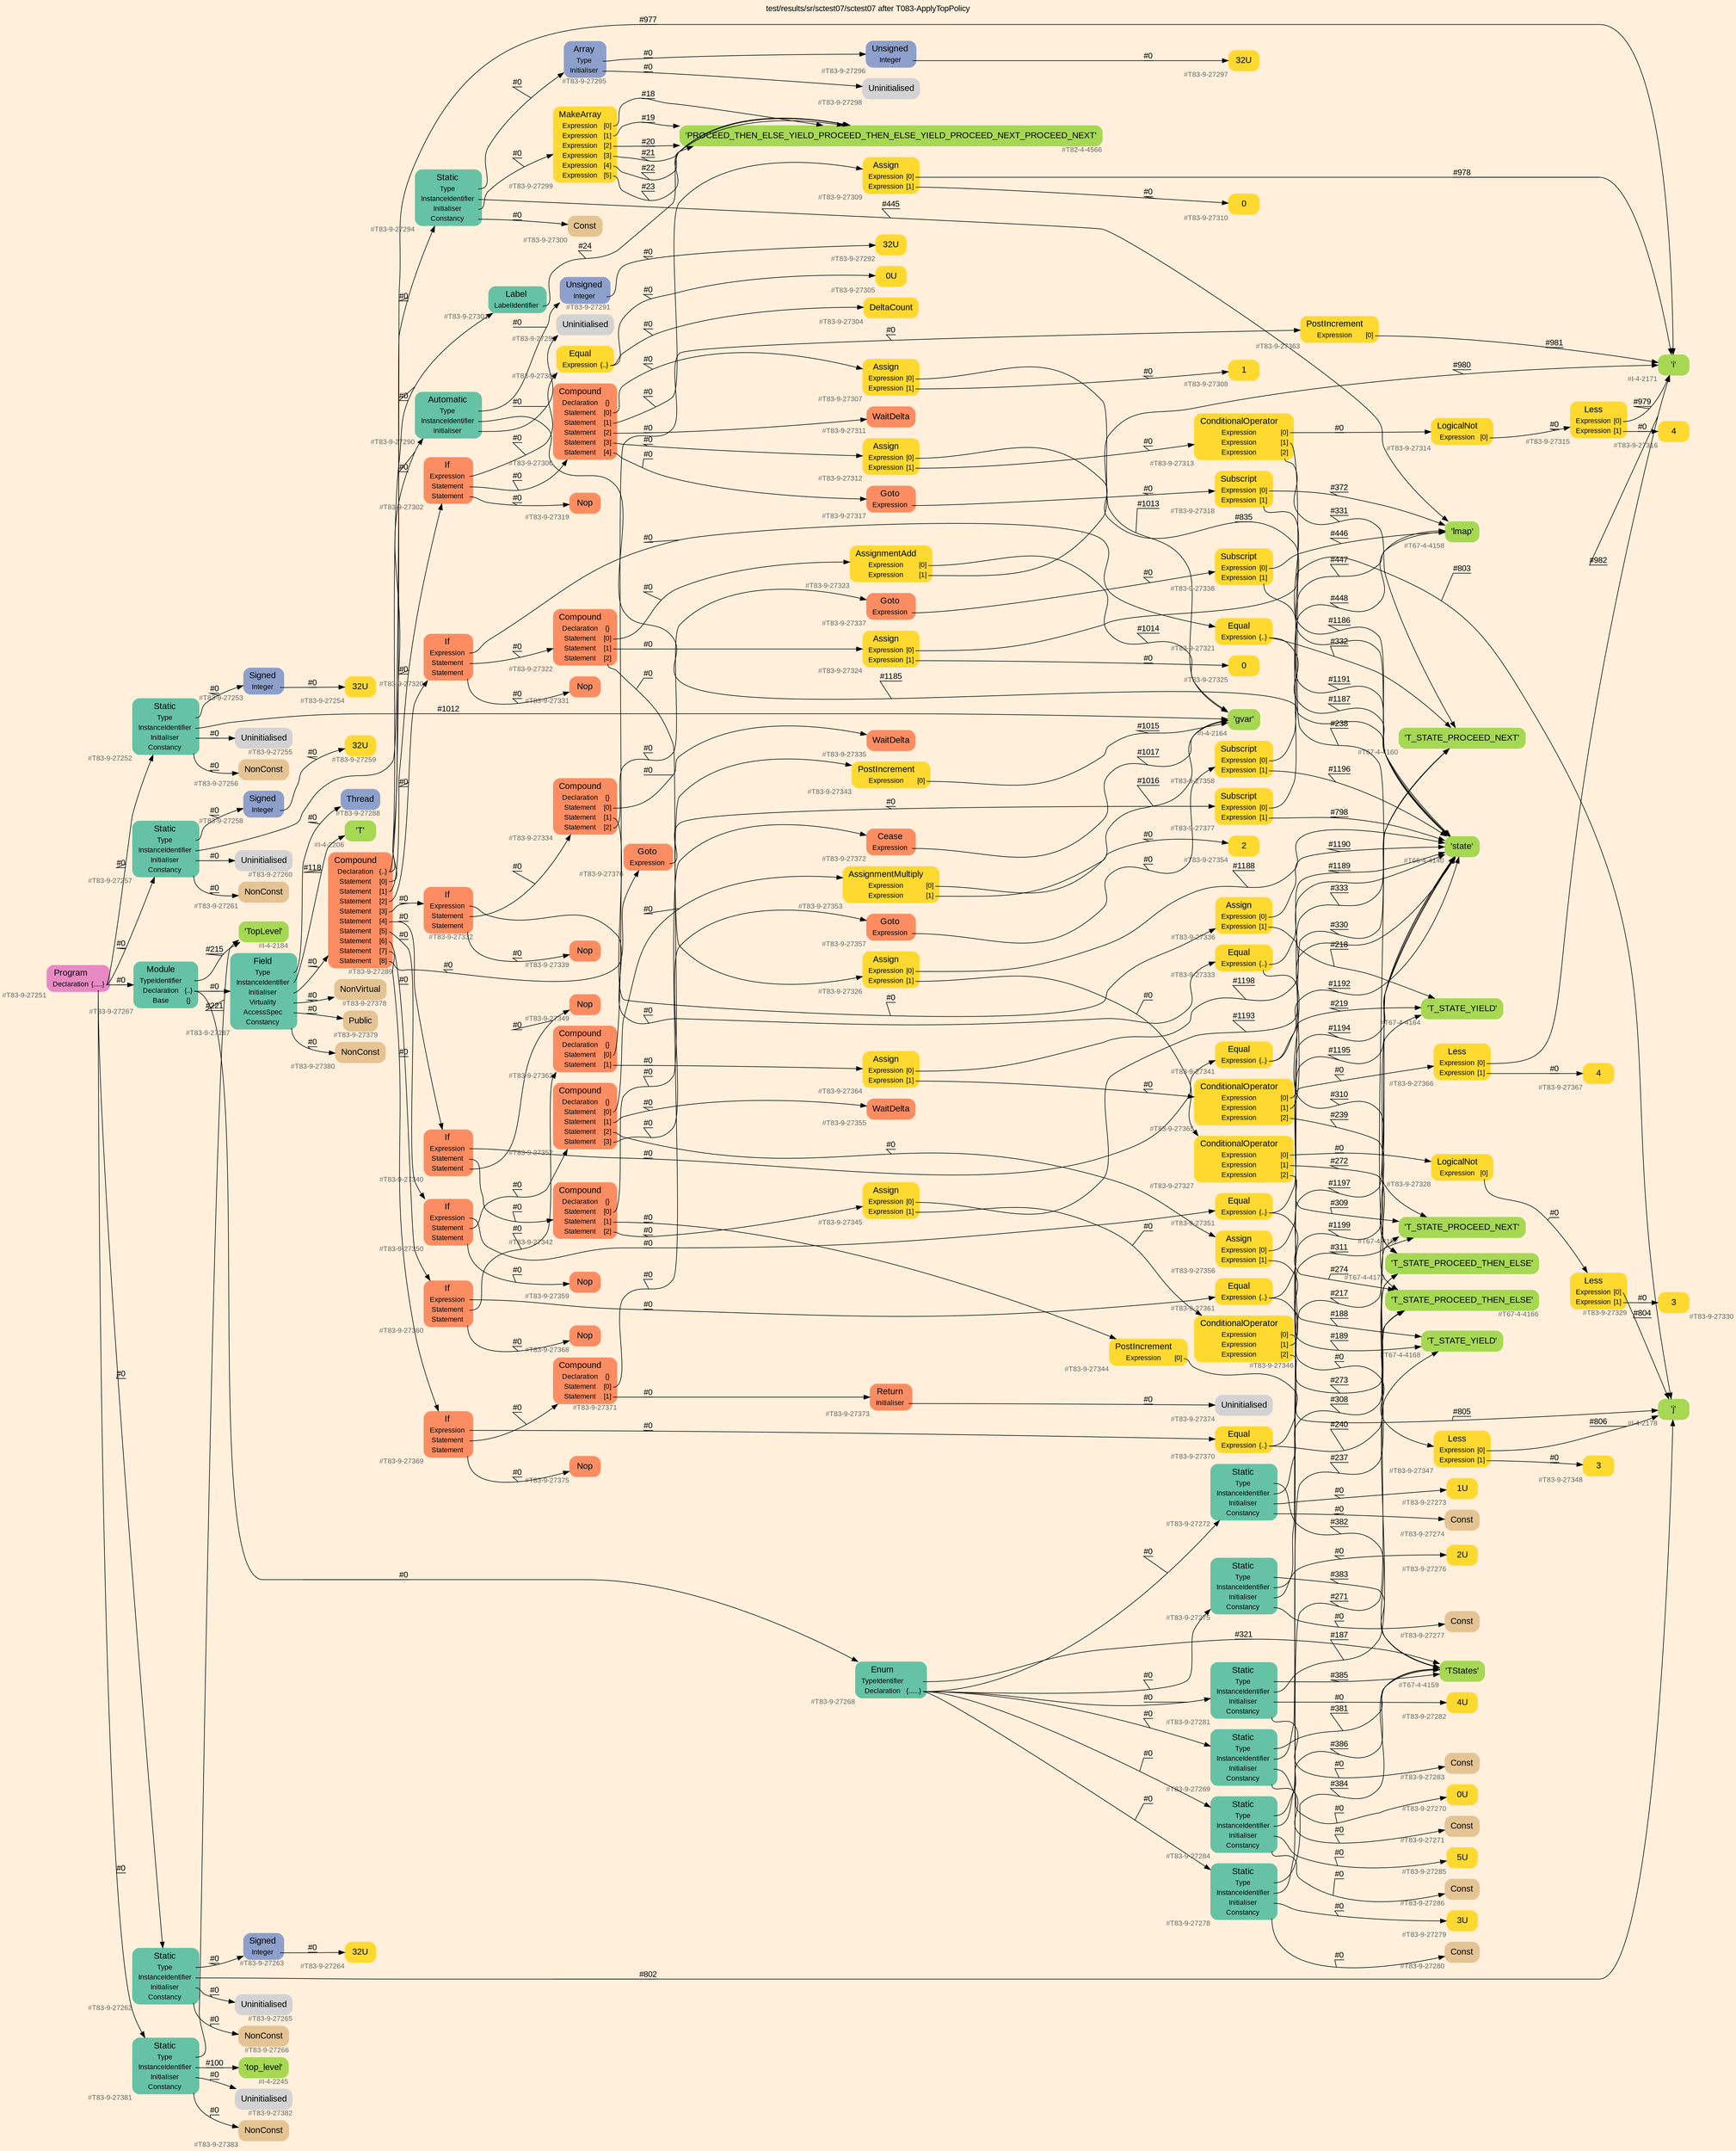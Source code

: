 digraph "test/results/sr/sctest07/sctest07 after T083-ApplyTopPolicy" {
label = "test/results/sr/sctest07/sctest07 after T083-ApplyTopPolicy"
labelloc = t
graph [
    rankdir = "LR"
    ranksep = 0.3
    bgcolor = antiquewhite1
    color = black
    fontcolor = black
    fontname = "Arial"
];
node [
    fontname = "Arial"
];
edge [
    fontname = "Arial"
];

// -------------------- node figure --------------------
// -------- block #T83-9-27251 ----------
"#T83-9-27251" [
    fillcolor = "/set28/4"
    xlabel = "#T83-9-27251"
    fontsize = "12"
    fontcolor = grey40
    shape = "plaintext"
    label = <<TABLE BORDER="0" CELLBORDER="0" CELLSPACING="0">
     <TR><TD><FONT COLOR="black" POINT-SIZE="15">Program</FONT></TD></TR>
     <TR><TD><FONT COLOR="black" POINT-SIZE="12">Declaration</FONT></TD><TD PORT="port0"><FONT COLOR="black" POINT-SIZE="12">{.....}</FONT></TD></TR>
    </TABLE>>
    style = "rounded,filled"
];

// -------- block #T83-9-27252 ----------
"#T83-9-27252" [
    fillcolor = "/set28/1"
    xlabel = "#T83-9-27252"
    fontsize = "12"
    fontcolor = grey40
    shape = "plaintext"
    label = <<TABLE BORDER="0" CELLBORDER="0" CELLSPACING="0">
     <TR><TD><FONT COLOR="black" POINT-SIZE="15">Static</FONT></TD></TR>
     <TR><TD><FONT COLOR="black" POINT-SIZE="12">Type</FONT></TD><TD PORT="port0"></TD></TR>
     <TR><TD><FONT COLOR="black" POINT-SIZE="12">InstanceIdentifier</FONT></TD><TD PORT="port1"></TD></TR>
     <TR><TD><FONT COLOR="black" POINT-SIZE="12">Initialiser</FONT></TD><TD PORT="port2"></TD></TR>
     <TR><TD><FONT COLOR="black" POINT-SIZE="12">Constancy</FONT></TD><TD PORT="port3"></TD></TR>
    </TABLE>>
    style = "rounded,filled"
];

// -------- block #T83-9-27253 ----------
"#T83-9-27253" [
    fillcolor = "/set28/3"
    xlabel = "#T83-9-27253"
    fontsize = "12"
    fontcolor = grey40
    shape = "plaintext"
    label = <<TABLE BORDER="0" CELLBORDER="0" CELLSPACING="0">
     <TR><TD><FONT COLOR="black" POINT-SIZE="15">Signed</FONT></TD></TR>
     <TR><TD><FONT COLOR="black" POINT-SIZE="12">Integer</FONT></TD><TD PORT="port0"></TD></TR>
    </TABLE>>
    style = "rounded,filled"
];

// -------- block #T83-9-27254 ----------
"#T83-9-27254" [
    fillcolor = "/set28/6"
    xlabel = "#T83-9-27254"
    fontsize = "12"
    fontcolor = grey40
    shape = "plaintext"
    label = <<TABLE BORDER="0" CELLBORDER="0" CELLSPACING="0">
     <TR><TD><FONT COLOR="black" POINT-SIZE="15">32U</FONT></TD></TR>
    </TABLE>>
    style = "rounded,filled"
];

// -------- block #I-4-2164 ----------
"#I-4-2164" [
    fillcolor = "/set28/5"
    xlabel = "#I-4-2164"
    fontsize = "12"
    fontcolor = grey40
    shape = "plaintext"
    label = <<TABLE BORDER="0" CELLBORDER="0" CELLSPACING="0">
     <TR><TD><FONT COLOR="black" POINT-SIZE="15">'gvar'</FONT></TD></TR>
    </TABLE>>
    style = "rounded,filled"
];

// -------- block #T83-9-27255 ----------
"#T83-9-27255" [
    xlabel = "#T83-9-27255"
    fontsize = "12"
    fontcolor = grey40
    shape = "plaintext"
    label = <<TABLE BORDER="0" CELLBORDER="0" CELLSPACING="0">
     <TR><TD><FONT COLOR="black" POINT-SIZE="15">Uninitialised</FONT></TD></TR>
    </TABLE>>
    style = "rounded,filled"
];

// -------- block #T83-9-27256 ----------
"#T83-9-27256" [
    fillcolor = "/set28/7"
    xlabel = "#T83-9-27256"
    fontsize = "12"
    fontcolor = grey40
    shape = "plaintext"
    label = <<TABLE BORDER="0" CELLBORDER="0" CELLSPACING="0">
     <TR><TD><FONT COLOR="black" POINT-SIZE="15">NonConst</FONT></TD></TR>
    </TABLE>>
    style = "rounded,filled"
];

// -------- block #T83-9-27257 ----------
"#T83-9-27257" [
    fillcolor = "/set28/1"
    xlabel = "#T83-9-27257"
    fontsize = "12"
    fontcolor = grey40
    shape = "plaintext"
    label = <<TABLE BORDER="0" CELLBORDER="0" CELLSPACING="0">
     <TR><TD><FONT COLOR="black" POINT-SIZE="15">Static</FONT></TD></TR>
     <TR><TD><FONT COLOR="black" POINT-SIZE="12">Type</FONT></TD><TD PORT="port0"></TD></TR>
     <TR><TD><FONT COLOR="black" POINT-SIZE="12">InstanceIdentifier</FONT></TD><TD PORT="port1"></TD></TR>
     <TR><TD><FONT COLOR="black" POINT-SIZE="12">Initialiser</FONT></TD><TD PORT="port2"></TD></TR>
     <TR><TD><FONT COLOR="black" POINT-SIZE="12">Constancy</FONT></TD><TD PORT="port3"></TD></TR>
    </TABLE>>
    style = "rounded,filled"
];

// -------- block #T83-9-27258 ----------
"#T83-9-27258" [
    fillcolor = "/set28/3"
    xlabel = "#T83-9-27258"
    fontsize = "12"
    fontcolor = grey40
    shape = "plaintext"
    label = <<TABLE BORDER="0" CELLBORDER="0" CELLSPACING="0">
     <TR><TD><FONT COLOR="black" POINT-SIZE="15">Signed</FONT></TD></TR>
     <TR><TD><FONT COLOR="black" POINT-SIZE="12">Integer</FONT></TD><TD PORT="port0"></TD></TR>
    </TABLE>>
    style = "rounded,filled"
];

// -------- block #T83-9-27259 ----------
"#T83-9-27259" [
    fillcolor = "/set28/6"
    xlabel = "#T83-9-27259"
    fontsize = "12"
    fontcolor = grey40
    shape = "plaintext"
    label = <<TABLE BORDER="0" CELLBORDER="0" CELLSPACING="0">
     <TR><TD><FONT COLOR="black" POINT-SIZE="15">32U</FONT></TD></TR>
    </TABLE>>
    style = "rounded,filled"
];

// -------- block #I-4-2171 ----------
"#I-4-2171" [
    fillcolor = "/set28/5"
    xlabel = "#I-4-2171"
    fontsize = "12"
    fontcolor = grey40
    shape = "plaintext"
    label = <<TABLE BORDER="0" CELLBORDER="0" CELLSPACING="0">
     <TR><TD><FONT COLOR="black" POINT-SIZE="15">'i'</FONT></TD></TR>
    </TABLE>>
    style = "rounded,filled"
];

// -------- block #T83-9-27260 ----------
"#T83-9-27260" [
    xlabel = "#T83-9-27260"
    fontsize = "12"
    fontcolor = grey40
    shape = "plaintext"
    label = <<TABLE BORDER="0" CELLBORDER="0" CELLSPACING="0">
     <TR><TD><FONT COLOR="black" POINT-SIZE="15">Uninitialised</FONT></TD></TR>
    </TABLE>>
    style = "rounded,filled"
];

// -------- block #T83-9-27261 ----------
"#T83-9-27261" [
    fillcolor = "/set28/7"
    xlabel = "#T83-9-27261"
    fontsize = "12"
    fontcolor = grey40
    shape = "plaintext"
    label = <<TABLE BORDER="0" CELLBORDER="0" CELLSPACING="0">
     <TR><TD><FONT COLOR="black" POINT-SIZE="15">NonConst</FONT></TD></TR>
    </TABLE>>
    style = "rounded,filled"
];

// -------- block #T83-9-27262 ----------
"#T83-9-27262" [
    fillcolor = "/set28/1"
    xlabel = "#T83-9-27262"
    fontsize = "12"
    fontcolor = grey40
    shape = "plaintext"
    label = <<TABLE BORDER="0" CELLBORDER="0" CELLSPACING="0">
     <TR><TD><FONT COLOR="black" POINT-SIZE="15">Static</FONT></TD></TR>
     <TR><TD><FONT COLOR="black" POINT-SIZE="12">Type</FONT></TD><TD PORT="port0"></TD></TR>
     <TR><TD><FONT COLOR="black" POINT-SIZE="12">InstanceIdentifier</FONT></TD><TD PORT="port1"></TD></TR>
     <TR><TD><FONT COLOR="black" POINT-SIZE="12">Initialiser</FONT></TD><TD PORT="port2"></TD></TR>
     <TR><TD><FONT COLOR="black" POINT-SIZE="12">Constancy</FONT></TD><TD PORT="port3"></TD></TR>
    </TABLE>>
    style = "rounded,filled"
];

// -------- block #T83-9-27263 ----------
"#T83-9-27263" [
    fillcolor = "/set28/3"
    xlabel = "#T83-9-27263"
    fontsize = "12"
    fontcolor = grey40
    shape = "plaintext"
    label = <<TABLE BORDER="0" CELLBORDER="0" CELLSPACING="0">
     <TR><TD><FONT COLOR="black" POINT-SIZE="15">Signed</FONT></TD></TR>
     <TR><TD><FONT COLOR="black" POINT-SIZE="12">Integer</FONT></TD><TD PORT="port0"></TD></TR>
    </TABLE>>
    style = "rounded,filled"
];

// -------- block #T83-9-27264 ----------
"#T83-9-27264" [
    fillcolor = "/set28/6"
    xlabel = "#T83-9-27264"
    fontsize = "12"
    fontcolor = grey40
    shape = "plaintext"
    label = <<TABLE BORDER="0" CELLBORDER="0" CELLSPACING="0">
     <TR><TD><FONT COLOR="black" POINT-SIZE="15">32U</FONT></TD></TR>
    </TABLE>>
    style = "rounded,filled"
];

// -------- block #I-4-2178 ----------
"#I-4-2178" [
    fillcolor = "/set28/5"
    xlabel = "#I-4-2178"
    fontsize = "12"
    fontcolor = grey40
    shape = "plaintext"
    label = <<TABLE BORDER="0" CELLBORDER="0" CELLSPACING="0">
     <TR><TD><FONT COLOR="black" POINT-SIZE="15">'j'</FONT></TD></TR>
    </TABLE>>
    style = "rounded,filled"
];

// -------- block #T83-9-27265 ----------
"#T83-9-27265" [
    xlabel = "#T83-9-27265"
    fontsize = "12"
    fontcolor = grey40
    shape = "plaintext"
    label = <<TABLE BORDER="0" CELLBORDER="0" CELLSPACING="0">
     <TR><TD><FONT COLOR="black" POINT-SIZE="15">Uninitialised</FONT></TD></TR>
    </TABLE>>
    style = "rounded,filled"
];

// -------- block #T83-9-27266 ----------
"#T83-9-27266" [
    fillcolor = "/set28/7"
    xlabel = "#T83-9-27266"
    fontsize = "12"
    fontcolor = grey40
    shape = "plaintext"
    label = <<TABLE BORDER="0" CELLBORDER="0" CELLSPACING="0">
     <TR><TD><FONT COLOR="black" POINT-SIZE="15">NonConst</FONT></TD></TR>
    </TABLE>>
    style = "rounded,filled"
];

// -------- block #T83-9-27267 ----------
"#T83-9-27267" [
    fillcolor = "/set28/1"
    xlabel = "#T83-9-27267"
    fontsize = "12"
    fontcolor = grey40
    shape = "plaintext"
    label = <<TABLE BORDER="0" CELLBORDER="0" CELLSPACING="0">
     <TR><TD><FONT COLOR="black" POINT-SIZE="15">Module</FONT></TD></TR>
     <TR><TD><FONT COLOR="black" POINT-SIZE="12">TypeIdentifier</FONT></TD><TD PORT="port0"></TD></TR>
     <TR><TD><FONT COLOR="black" POINT-SIZE="12">Declaration</FONT></TD><TD PORT="port1"><FONT COLOR="black" POINT-SIZE="12">{..}</FONT></TD></TR>
     <TR><TD><FONT COLOR="black" POINT-SIZE="12">Base</FONT></TD><TD PORT="port2"><FONT COLOR="black" POINT-SIZE="12">{}</FONT></TD></TR>
    </TABLE>>
    style = "rounded,filled"
];

// -------- block #I-4-2184 ----------
"#I-4-2184" [
    fillcolor = "/set28/5"
    xlabel = "#I-4-2184"
    fontsize = "12"
    fontcolor = grey40
    shape = "plaintext"
    label = <<TABLE BORDER="0" CELLBORDER="0" CELLSPACING="0">
     <TR><TD><FONT COLOR="black" POINT-SIZE="15">'TopLevel'</FONT></TD></TR>
    </TABLE>>
    style = "rounded,filled"
];

// -------- block #T83-9-27268 ----------
"#T83-9-27268" [
    fillcolor = "/set28/1"
    xlabel = "#T83-9-27268"
    fontsize = "12"
    fontcolor = grey40
    shape = "plaintext"
    label = <<TABLE BORDER="0" CELLBORDER="0" CELLSPACING="0">
     <TR><TD><FONT COLOR="black" POINT-SIZE="15">Enum</FONT></TD></TR>
     <TR><TD><FONT COLOR="black" POINT-SIZE="12">TypeIdentifier</FONT></TD><TD PORT="port0"></TD></TR>
     <TR><TD><FONT COLOR="black" POINT-SIZE="12">Declaration</FONT></TD><TD PORT="port1"><FONT COLOR="black" POINT-SIZE="12">{......}</FONT></TD></TR>
    </TABLE>>
    style = "rounded,filled"
];

// -------- block #T67-4-4159 ----------
"#T67-4-4159" [
    fillcolor = "/set28/5"
    xlabel = "#T67-4-4159"
    fontsize = "12"
    fontcolor = grey40
    shape = "plaintext"
    label = <<TABLE BORDER="0" CELLBORDER="0" CELLSPACING="0">
     <TR><TD><FONT COLOR="black" POINT-SIZE="15">'TStates'</FONT></TD></TR>
    </TABLE>>
    style = "rounded,filled"
];

// -------- block #T83-9-27269 ----------
"#T83-9-27269" [
    fillcolor = "/set28/1"
    xlabel = "#T83-9-27269"
    fontsize = "12"
    fontcolor = grey40
    shape = "plaintext"
    label = <<TABLE BORDER="0" CELLBORDER="0" CELLSPACING="0">
     <TR><TD><FONT COLOR="black" POINT-SIZE="15">Static</FONT></TD></TR>
     <TR><TD><FONT COLOR="black" POINT-SIZE="12">Type</FONT></TD><TD PORT="port0"></TD></TR>
     <TR><TD><FONT COLOR="black" POINT-SIZE="12">InstanceIdentifier</FONT></TD><TD PORT="port1"></TD></TR>
     <TR><TD><FONT COLOR="black" POINT-SIZE="12">Initialiser</FONT></TD><TD PORT="port2"></TD></TR>
     <TR><TD><FONT COLOR="black" POINT-SIZE="12">Constancy</FONT></TD><TD PORT="port3"></TD></TR>
    </TABLE>>
    style = "rounded,filled"
];

// -------- block #T67-4-4160 ----------
"#T67-4-4160" [
    fillcolor = "/set28/5"
    xlabel = "#T67-4-4160"
    fontsize = "12"
    fontcolor = grey40
    shape = "plaintext"
    label = <<TABLE BORDER="0" CELLBORDER="0" CELLSPACING="0">
     <TR><TD><FONT COLOR="black" POINT-SIZE="15">'T_STATE_PROCEED_NEXT'</FONT></TD></TR>
    </TABLE>>
    style = "rounded,filled"
];

// -------- block #T83-9-27270 ----------
"#T83-9-27270" [
    fillcolor = "/set28/6"
    xlabel = "#T83-9-27270"
    fontsize = "12"
    fontcolor = grey40
    shape = "plaintext"
    label = <<TABLE BORDER="0" CELLBORDER="0" CELLSPACING="0">
     <TR><TD><FONT COLOR="black" POINT-SIZE="15">0U</FONT></TD></TR>
    </TABLE>>
    style = "rounded,filled"
];

// -------- block #T83-9-27271 ----------
"#T83-9-27271" [
    fillcolor = "/set28/7"
    xlabel = "#T83-9-27271"
    fontsize = "12"
    fontcolor = grey40
    shape = "plaintext"
    label = <<TABLE BORDER="0" CELLBORDER="0" CELLSPACING="0">
     <TR><TD><FONT COLOR="black" POINT-SIZE="15">Const</FONT></TD></TR>
    </TABLE>>
    style = "rounded,filled"
];

// -------- block #T83-9-27272 ----------
"#T83-9-27272" [
    fillcolor = "/set28/1"
    xlabel = "#T83-9-27272"
    fontsize = "12"
    fontcolor = grey40
    shape = "plaintext"
    label = <<TABLE BORDER="0" CELLBORDER="0" CELLSPACING="0">
     <TR><TD><FONT COLOR="black" POINT-SIZE="15">Static</FONT></TD></TR>
     <TR><TD><FONT COLOR="black" POINT-SIZE="12">Type</FONT></TD><TD PORT="port0"></TD></TR>
     <TR><TD><FONT COLOR="black" POINT-SIZE="12">InstanceIdentifier</FONT></TD><TD PORT="port1"></TD></TR>
     <TR><TD><FONT COLOR="black" POINT-SIZE="12">Initialiser</FONT></TD><TD PORT="port2"></TD></TR>
     <TR><TD><FONT COLOR="black" POINT-SIZE="12">Constancy</FONT></TD><TD PORT="port3"></TD></TR>
    </TABLE>>
    style = "rounded,filled"
];

// -------- block #T67-4-4162 ----------
"#T67-4-4162" [
    fillcolor = "/set28/5"
    xlabel = "#T67-4-4162"
    fontsize = "12"
    fontcolor = grey40
    shape = "plaintext"
    label = <<TABLE BORDER="0" CELLBORDER="0" CELLSPACING="0">
     <TR><TD><FONT COLOR="black" POINT-SIZE="15">'T_STATE_PROCEED_NEXT'</FONT></TD></TR>
    </TABLE>>
    style = "rounded,filled"
];

// -------- block #T83-9-27273 ----------
"#T83-9-27273" [
    fillcolor = "/set28/6"
    xlabel = "#T83-9-27273"
    fontsize = "12"
    fontcolor = grey40
    shape = "plaintext"
    label = <<TABLE BORDER="0" CELLBORDER="0" CELLSPACING="0">
     <TR><TD><FONT COLOR="black" POINT-SIZE="15">1U</FONT></TD></TR>
    </TABLE>>
    style = "rounded,filled"
];

// -------- block #T83-9-27274 ----------
"#T83-9-27274" [
    fillcolor = "/set28/7"
    xlabel = "#T83-9-27274"
    fontsize = "12"
    fontcolor = grey40
    shape = "plaintext"
    label = <<TABLE BORDER="0" CELLBORDER="0" CELLSPACING="0">
     <TR><TD><FONT COLOR="black" POINT-SIZE="15">Const</FONT></TD></TR>
    </TABLE>>
    style = "rounded,filled"
];

// -------- block #T83-9-27275 ----------
"#T83-9-27275" [
    fillcolor = "/set28/1"
    xlabel = "#T83-9-27275"
    fontsize = "12"
    fontcolor = grey40
    shape = "plaintext"
    label = <<TABLE BORDER="0" CELLBORDER="0" CELLSPACING="0">
     <TR><TD><FONT COLOR="black" POINT-SIZE="15">Static</FONT></TD></TR>
     <TR><TD><FONT COLOR="black" POINT-SIZE="12">Type</FONT></TD><TD PORT="port0"></TD></TR>
     <TR><TD><FONT COLOR="black" POINT-SIZE="12">InstanceIdentifier</FONT></TD><TD PORT="port1"></TD></TR>
     <TR><TD><FONT COLOR="black" POINT-SIZE="12">Initialiser</FONT></TD><TD PORT="port2"></TD></TR>
     <TR><TD><FONT COLOR="black" POINT-SIZE="12">Constancy</FONT></TD><TD PORT="port3"></TD></TR>
    </TABLE>>
    style = "rounded,filled"
];

// -------- block #T67-4-4164 ----------
"#T67-4-4164" [
    fillcolor = "/set28/5"
    xlabel = "#T67-4-4164"
    fontsize = "12"
    fontcolor = grey40
    shape = "plaintext"
    label = <<TABLE BORDER="0" CELLBORDER="0" CELLSPACING="0">
     <TR><TD><FONT COLOR="black" POINT-SIZE="15">'T_STATE_YIELD'</FONT></TD></TR>
    </TABLE>>
    style = "rounded,filled"
];

// -------- block #T83-9-27276 ----------
"#T83-9-27276" [
    fillcolor = "/set28/6"
    xlabel = "#T83-9-27276"
    fontsize = "12"
    fontcolor = grey40
    shape = "plaintext"
    label = <<TABLE BORDER="0" CELLBORDER="0" CELLSPACING="0">
     <TR><TD><FONT COLOR="black" POINT-SIZE="15">2U</FONT></TD></TR>
    </TABLE>>
    style = "rounded,filled"
];

// -------- block #T83-9-27277 ----------
"#T83-9-27277" [
    fillcolor = "/set28/7"
    xlabel = "#T83-9-27277"
    fontsize = "12"
    fontcolor = grey40
    shape = "plaintext"
    label = <<TABLE BORDER="0" CELLBORDER="0" CELLSPACING="0">
     <TR><TD><FONT COLOR="black" POINT-SIZE="15">Const</FONT></TD></TR>
    </TABLE>>
    style = "rounded,filled"
];

// -------- block #T83-9-27278 ----------
"#T83-9-27278" [
    fillcolor = "/set28/1"
    xlabel = "#T83-9-27278"
    fontsize = "12"
    fontcolor = grey40
    shape = "plaintext"
    label = <<TABLE BORDER="0" CELLBORDER="0" CELLSPACING="0">
     <TR><TD><FONT COLOR="black" POINT-SIZE="15">Static</FONT></TD></TR>
     <TR><TD><FONT COLOR="black" POINT-SIZE="12">Type</FONT></TD><TD PORT="port0"></TD></TR>
     <TR><TD><FONT COLOR="black" POINT-SIZE="12">InstanceIdentifier</FONT></TD><TD PORT="port1"></TD></TR>
     <TR><TD><FONT COLOR="black" POINT-SIZE="12">Initialiser</FONT></TD><TD PORT="port2"></TD></TR>
     <TR><TD><FONT COLOR="black" POINT-SIZE="12">Constancy</FONT></TD><TD PORT="port3"></TD></TR>
    </TABLE>>
    style = "rounded,filled"
];

// -------- block #T67-4-4166 ----------
"#T67-4-4166" [
    fillcolor = "/set28/5"
    xlabel = "#T67-4-4166"
    fontsize = "12"
    fontcolor = grey40
    shape = "plaintext"
    label = <<TABLE BORDER="0" CELLBORDER="0" CELLSPACING="0">
     <TR><TD><FONT COLOR="black" POINT-SIZE="15">'T_STATE_PROCEED_THEN_ELSE'</FONT></TD></TR>
    </TABLE>>
    style = "rounded,filled"
];

// -------- block #T83-9-27279 ----------
"#T83-9-27279" [
    fillcolor = "/set28/6"
    xlabel = "#T83-9-27279"
    fontsize = "12"
    fontcolor = grey40
    shape = "plaintext"
    label = <<TABLE BORDER="0" CELLBORDER="0" CELLSPACING="0">
     <TR><TD><FONT COLOR="black" POINT-SIZE="15">3U</FONT></TD></TR>
    </TABLE>>
    style = "rounded,filled"
];

// -------- block #T83-9-27280 ----------
"#T83-9-27280" [
    fillcolor = "/set28/7"
    xlabel = "#T83-9-27280"
    fontsize = "12"
    fontcolor = grey40
    shape = "plaintext"
    label = <<TABLE BORDER="0" CELLBORDER="0" CELLSPACING="0">
     <TR><TD><FONT COLOR="black" POINT-SIZE="15">Const</FONT></TD></TR>
    </TABLE>>
    style = "rounded,filled"
];

// -------- block #T83-9-27281 ----------
"#T83-9-27281" [
    fillcolor = "/set28/1"
    xlabel = "#T83-9-27281"
    fontsize = "12"
    fontcolor = grey40
    shape = "plaintext"
    label = <<TABLE BORDER="0" CELLBORDER="0" CELLSPACING="0">
     <TR><TD><FONT COLOR="black" POINT-SIZE="15">Static</FONT></TD></TR>
     <TR><TD><FONT COLOR="black" POINT-SIZE="12">Type</FONT></TD><TD PORT="port0"></TD></TR>
     <TR><TD><FONT COLOR="black" POINT-SIZE="12">InstanceIdentifier</FONT></TD><TD PORT="port1"></TD></TR>
     <TR><TD><FONT COLOR="black" POINT-SIZE="12">Initialiser</FONT></TD><TD PORT="port2"></TD></TR>
     <TR><TD><FONT COLOR="black" POINT-SIZE="12">Constancy</FONT></TD><TD PORT="port3"></TD></TR>
    </TABLE>>
    style = "rounded,filled"
];

// -------- block #T67-4-4168 ----------
"#T67-4-4168" [
    fillcolor = "/set28/5"
    xlabel = "#T67-4-4168"
    fontsize = "12"
    fontcolor = grey40
    shape = "plaintext"
    label = <<TABLE BORDER="0" CELLBORDER="0" CELLSPACING="0">
     <TR><TD><FONT COLOR="black" POINT-SIZE="15">'T_STATE_YIELD'</FONT></TD></TR>
    </TABLE>>
    style = "rounded,filled"
];

// -------- block #T83-9-27282 ----------
"#T83-9-27282" [
    fillcolor = "/set28/6"
    xlabel = "#T83-9-27282"
    fontsize = "12"
    fontcolor = grey40
    shape = "plaintext"
    label = <<TABLE BORDER="0" CELLBORDER="0" CELLSPACING="0">
     <TR><TD><FONT COLOR="black" POINT-SIZE="15">4U</FONT></TD></TR>
    </TABLE>>
    style = "rounded,filled"
];

// -------- block #T83-9-27283 ----------
"#T83-9-27283" [
    fillcolor = "/set28/7"
    xlabel = "#T83-9-27283"
    fontsize = "12"
    fontcolor = grey40
    shape = "plaintext"
    label = <<TABLE BORDER="0" CELLBORDER="0" CELLSPACING="0">
     <TR><TD><FONT COLOR="black" POINT-SIZE="15">Const</FONT></TD></TR>
    </TABLE>>
    style = "rounded,filled"
];

// -------- block #T83-9-27284 ----------
"#T83-9-27284" [
    fillcolor = "/set28/1"
    xlabel = "#T83-9-27284"
    fontsize = "12"
    fontcolor = grey40
    shape = "plaintext"
    label = <<TABLE BORDER="0" CELLBORDER="0" CELLSPACING="0">
     <TR><TD><FONT COLOR="black" POINT-SIZE="15">Static</FONT></TD></TR>
     <TR><TD><FONT COLOR="black" POINT-SIZE="12">Type</FONT></TD><TD PORT="port0"></TD></TR>
     <TR><TD><FONT COLOR="black" POINT-SIZE="12">InstanceIdentifier</FONT></TD><TD PORT="port1"></TD></TR>
     <TR><TD><FONT COLOR="black" POINT-SIZE="12">Initialiser</FONT></TD><TD PORT="port2"></TD></TR>
     <TR><TD><FONT COLOR="black" POINT-SIZE="12">Constancy</FONT></TD><TD PORT="port3"></TD></TR>
    </TABLE>>
    style = "rounded,filled"
];

// -------- block #T67-4-4170 ----------
"#T67-4-4170" [
    fillcolor = "/set28/5"
    xlabel = "#T67-4-4170"
    fontsize = "12"
    fontcolor = grey40
    shape = "plaintext"
    label = <<TABLE BORDER="0" CELLBORDER="0" CELLSPACING="0">
     <TR><TD><FONT COLOR="black" POINT-SIZE="15">'T_STATE_PROCEED_THEN_ELSE'</FONT></TD></TR>
    </TABLE>>
    style = "rounded,filled"
];

// -------- block #T83-9-27285 ----------
"#T83-9-27285" [
    fillcolor = "/set28/6"
    xlabel = "#T83-9-27285"
    fontsize = "12"
    fontcolor = grey40
    shape = "plaintext"
    label = <<TABLE BORDER="0" CELLBORDER="0" CELLSPACING="0">
     <TR><TD><FONT COLOR="black" POINT-SIZE="15">5U</FONT></TD></TR>
    </TABLE>>
    style = "rounded,filled"
];

// -------- block #T83-9-27286 ----------
"#T83-9-27286" [
    fillcolor = "/set28/7"
    xlabel = "#T83-9-27286"
    fontsize = "12"
    fontcolor = grey40
    shape = "plaintext"
    label = <<TABLE BORDER="0" CELLBORDER="0" CELLSPACING="0">
     <TR><TD><FONT COLOR="black" POINT-SIZE="15">Const</FONT></TD></TR>
    </TABLE>>
    style = "rounded,filled"
];

// -------- block #T83-9-27287 ----------
"#T83-9-27287" [
    fillcolor = "/set28/1"
    xlabel = "#T83-9-27287"
    fontsize = "12"
    fontcolor = grey40
    shape = "plaintext"
    label = <<TABLE BORDER="0" CELLBORDER="0" CELLSPACING="0">
     <TR><TD><FONT COLOR="black" POINT-SIZE="15">Field</FONT></TD></TR>
     <TR><TD><FONT COLOR="black" POINT-SIZE="12">Type</FONT></TD><TD PORT="port0"></TD></TR>
     <TR><TD><FONT COLOR="black" POINT-SIZE="12">InstanceIdentifier</FONT></TD><TD PORT="port1"></TD></TR>
     <TR><TD><FONT COLOR="black" POINT-SIZE="12">Initialiser</FONT></TD><TD PORT="port2"></TD></TR>
     <TR><TD><FONT COLOR="black" POINT-SIZE="12">Virtuality</FONT></TD><TD PORT="port3"></TD></TR>
     <TR><TD><FONT COLOR="black" POINT-SIZE="12">AccessSpec</FONT></TD><TD PORT="port4"></TD></TR>
     <TR><TD><FONT COLOR="black" POINT-SIZE="12">Constancy</FONT></TD><TD PORT="port5"></TD></TR>
    </TABLE>>
    style = "rounded,filled"
];

// -------- block #T83-9-27288 ----------
"#T83-9-27288" [
    fillcolor = "/set28/3"
    xlabel = "#T83-9-27288"
    fontsize = "12"
    fontcolor = grey40
    shape = "plaintext"
    label = <<TABLE BORDER="0" CELLBORDER="0" CELLSPACING="0">
     <TR><TD><FONT COLOR="black" POINT-SIZE="15">Thread</FONT></TD></TR>
    </TABLE>>
    style = "rounded,filled"
];

// -------- block #I-4-2206 ----------
"#I-4-2206" [
    fillcolor = "/set28/5"
    xlabel = "#I-4-2206"
    fontsize = "12"
    fontcolor = grey40
    shape = "plaintext"
    label = <<TABLE BORDER="0" CELLBORDER="0" CELLSPACING="0">
     <TR><TD><FONT COLOR="black" POINT-SIZE="15">'T'</FONT></TD></TR>
    </TABLE>>
    style = "rounded,filled"
];

// -------- block #T83-9-27289 ----------
"#T83-9-27289" [
    fillcolor = "/set28/2"
    xlabel = "#T83-9-27289"
    fontsize = "12"
    fontcolor = grey40
    shape = "plaintext"
    label = <<TABLE BORDER="0" CELLBORDER="0" CELLSPACING="0">
     <TR><TD><FONT COLOR="black" POINT-SIZE="15">Compound</FONT></TD></TR>
     <TR><TD><FONT COLOR="black" POINT-SIZE="12">Declaration</FONT></TD><TD PORT="port0"><FONT COLOR="black" POINT-SIZE="12">{..}</FONT></TD></TR>
     <TR><TD><FONT COLOR="black" POINT-SIZE="12">Statement</FONT></TD><TD PORT="port1"><FONT COLOR="black" POINT-SIZE="12">[0]</FONT></TD></TR>
     <TR><TD><FONT COLOR="black" POINT-SIZE="12">Statement</FONT></TD><TD PORT="port2"><FONT COLOR="black" POINT-SIZE="12">[1]</FONT></TD></TR>
     <TR><TD><FONT COLOR="black" POINT-SIZE="12">Statement</FONT></TD><TD PORT="port3"><FONT COLOR="black" POINT-SIZE="12">[2]</FONT></TD></TR>
     <TR><TD><FONT COLOR="black" POINT-SIZE="12">Statement</FONT></TD><TD PORT="port4"><FONT COLOR="black" POINT-SIZE="12">[3]</FONT></TD></TR>
     <TR><TD><FONT COLOR="black" POINT-SIZE="12">Statement</FONT></TD><TD PORT="port5"><FONT COLOR="black" POINT-SIZE="12">[4]</FONT></TD></TR>
     <TR><TD><FONT COLOR="black" POINT-SIZE="12">Statement</FONT></TD><TD PORT="port6"><FONT COLOR="black" POINT-SIZE="12">[5]</FONT></TD></TR>
     <TR><TD><FONT COLOR="black" POINT-SIZE="12">Statement</FONT></TD><TD PORT="port7"><FONT COLOR="black" POINT-SIZE="12">[6]</FONT></TD></TR>
     <TR><TD><FONT COLOR="black" POINT-SIZE="12">Statement</FONT></TD><TD PORT="port8"><FONT COLOR="black" POINT-SIZE="12">[7]</FONT></TD></TR>
     <TR><TD><FONT COLOR="black" POINT-SIZE="12">Statement</FONT></TD><TD PORT="port9"><FONT COLOR="black" POINT-SIZE="12">[8]</FONT></TD></TR>
    </TABLE>>
    style = "rounded,filled"
];

// -------- block #T83-9-27290 ----------
"#T83-9-27290" [
    fillcolor = "/set28/1"
    xlabel = "#T83-9-27290"
    fontsize = "12"
    fontcolor = grey40
    shape = "plaintext"
    label = <<TABLE BORDER="0" CELLBORDER="0" CELLSPACING="0">
     <TR><TD><FONT COLOR="black" POINT-SIZE="15">Automatic</FONT></TD></TR>
     <TR><TD><FONT COLOR="black" POINT-SIZE="12">Type</FONT></TD><TD PORT="port0"></TD></TR>
     <TR><TD><FONT COLOR="black" POINT-SIZE="12">InstanceIdentifier</FONT></TD><TD PORT="port1"></TD></TR>
     <TR><TD><FONT COLOR="black" POINT-SIZE="12">Initialiser</FONT></TD><TD PORT="port2"></TD></TR>
    </TABLE>>
    style = "rounded,filled"
];

// -------- block #T83-9-27291 ----------
"#T83-9-27291" [
    fillcolor = "/set28/3"
    xlabel = "#T83-9-27291"
    fontsize = "12"
    fontcolor = grey40
    shape = "plaintext"
    label = <<TABLE BORDER="0" CELLBORDER="0" CELLSPACING="0">
     <TR><TD><FONT COLOR="black" POINT-SIZE="15">Unsigned</FONT></TD></TR>
     <TR><TD><FONT COLOR="black" POINT-SIZE="12">Integer</FONT></TD><TD PORT="port0"></TD></TR>
    </TABLE>>
    style = "rounded,filled"
];

// -------- block #T83-9-27292 ----------
"#T83-9-27292" [
    fillcolor = "/set28/6"
    xlabel = "#T83-9-27292"
    fontsize = "12"
    fontcolor = grey40
    shape = "plaintext"
    label = <<TABLE BORDER="0" CELLBORDER="0" CELLSPACING="0">
     <TR><TD><FONT COLOR="black" POINT-SIZE="15">32U</FONT></TD></TR>
    </TABLE>>
    style = "rounded,filled"
];

// -------- block #T66-4-4140 ----------
"#T66-4-4140" [
    fillcolor = "/set28/5"
    xlabel = "#T66-4-4140"
    fontsize = "12"
    fontcolor = grey40
    shape = "plaintext"
    label = <<TABLE BORDER="0" CELLBORDER="0" CELLSPACING="0">
     <TR><TD><FONT COLOR="black" POINT-SIZE="15">'state'</FONT></TD></TR>
    </TABLE>>
    style = "rounded,filled"
];

// -------- block #T83-9-27293 ----------
"#T83-9-27293" [
    xlabel = "#T83-9-27293"
    fontsize = "12"
    fontcolor = grey40
    shape = "plaintext"
    label = <<TABLE BORDER="0" CELLBORDER="0" CELLSPACING="0">
     <TR><TD><FONT COLOR="black" POINT-SIZE="15">Uninitialised</FONT></TD></TR>
    </TABLE>>
    style = "rounded,filled"
];

// -------- block #T83-9-27294 ----------
"#T83-9-27294" [
    fillcolor = "/set28/1"
    xlabel = "#T83-9-27294"
    fontsize = "12"
    fontcolor = grey40
    shape = "plaintext"
    label = <<TABLE BORDER="0" CELLBORDER="0" CELLSPACING="0">
     <TR><TD><FONT COLOR="black" POINT-SIZE="15">Static</FONT></TD></TR>
     <TR><TD><FONT COLOR="black" POINT-SIZE="12">Type</FONT></TD><TD PORT="port0"></TD></TR>
     <TR><TD><FONT COLOR="black" POINT-SIZE="12">InstanceIdentifier</FONT></TD><TD PORT="port1"></TD></TR>
     <TR><TD><FONT COLOR="black" POINT-SIZE="12">Initialiser</FONT></TD><TD PORT="port2"></TD></TR>
     <TR><TD><FONT COLOR="black" POINT-SIZE="12">Constancy</FONT></TD><TD PORT="port3"></TD></TR>
    </TABLE>>
    style = "rounded,filled"
];

// -------- block #T83-9-27295 ----------
"#T83-9-27295" [
    fillcolor = "/set28/3"
    xlabel = "#T83-9-27295"
    fontsize = "12"
    fontcolor = grey40
    shape = "plaintext"
    label = <<TABLE BORDER="0" CELLBORDER="0" CELLSPACING="0">
     <TR><TD><FONT COLOR="black" POINT-SIZE="15">Array</FONT></TD></TR>
     <TR><TD><FONT COLOR="black" POINT-SIZE="12">Type</FONT></TD><TD PORT="port0"></TD></TR>
     <TR><TD><FONT COLOR="black" POINT-SIZE="12">Initialiser</FONT></TD><TD PORT="port1"></TD></TR>
    </TABLE>>
    style = "rounded,filled"
];

// -------- block #T83-9-27296 ----------
"#T83-9-27296" [
    fillcolor = "/set28/3"
    xlabel = "#T83-9-27296"
    fontsize = "12"
    fontcolor = grey40
    shape = "plaintext"
    label = <<TABLE BORDER="0" CELLBORDER="0" CELLSPACING="0">
     <TR><TD><FONT COLOR="black" POINT-SIZE="15">Unsigned</FONT></TD></TR>
     <TR><TD><FONT COLOR="black" POINT-SIZE="12">Integer</FONT></TD><TD PORT="port0"></TD></TR>
    </TABLE>>
    style = "rounded,filled"
];

// -------- block #T83-9-27297 ----------
"#T83-9-27297" [
    fillcolor = "/set28/6"
    xlabel = "#T83-9-27297"
    fontsize = "12"
    fontcolor = grey40
    shape = "plaintext"
    label = <<TABLE BORDER="0" CELLBORDER="0" CELLSPACING="0">
     <TR><TD><FONT COLOR="black" POINT-SIZE="15">32U</FONT></TD></TR>
    </TABLE>>
    style = "rounded,filled"
];

// -------- block #T83-9-27298 ----------
"#T83-9-27298" [
    xlabel = "#T83-9-27298"
    fontsize = "12"
    fontcolor = grey40
    shape = "plaintext"
    label = <<TABLE BORDER="0" CELLBORDER="0" CELLSPACING="0">
     <TR><TD><FONT COLOR="black" POINT-SIZE="15">Uninitialised</FONT></TD></TR>
    </TABLE>>
    style = "rounded,filled"
];

// -------- block #T67-4-4158 ----------
"#T67-4-4158" [
    fillcolor = "/set28/5"
    xlabel = "#T67-4-4158"
    fontsize = "12"
    fontcolor = grey40
    shape = "plaintext"
    label = <<TABLE BORDER="0" CELLBORDER="0" CELLSPACING="0">
     <TR><TD><FONT COLOR="black" POINT-SIZE="15">'lmap'</FONT></TD></TR>
    </TABLE>>
    style = "rounded,filled"
];

// -------- block #T83-9-27299 ----------
"#T83-9-27299" [
    fillcolor = "/set28/6"
    xlabel = "#T83-9-27299"
    fontsize = "12"
    fontcolor = grey40
    shape = "plaintext"
    label = <<TABLE BORDER="0" CELLBORDER="0" CELLSPACING="0">
     <TR><TD><FONT COLOR="black" POINT-SIZE="15">MakeArray</FONT></TD></TR>
     <TR><TD><FONT COLOR="black" POINT-SIZE="12">Expression</FONT></TD><TD PORT="port0"><FONT COLOR="black" POINT-SIZE="12">[0]</FONT></TD></TR>
     <TR><TD><FONT COLOR="black" POINT-SIZE="12">Expression</FONT></TD><TD PORT="port1"><FONT COLOR="black" POINT-SIZE="12">[1]</FONT></TD></TR>
     <TR><TD><FONT COLOR="black" POINT-SIZE="12">Expression</FONT></TD><TD PORT="port2"><FONT COLOR="black" POINT-SIZE="12">[2]</FONT></TD></TR>
     <TR><TD><FONT COLOR="black" POINT-SIZE="12">Expression</FONT></TD><TD PORT="port3"><FONT COLOR="black" POINT-SIZE="12">[3]</FONT></TD></TR>
     <TR><TD><FONT COLOR="black" POINT-SIZE="12">Expression</FONT></TD><TD PORT="port4"><FONT COLOR="black" POINT-SIZE="12">[4]</FONT></TD></TR>
     <TR><TD><FONT COLOR="black" POINT-SIZE="12">Expression</FONT></TD><TD PORT="port5"><FONT COLOR="black" POINT-SIZE="12">[5]</FONT></TD></TR>
    </TABLE>>
    style = "rounded,filled"
];

// -------- block #T82-4-4566 ----------
"#T82-4-4566" [
    fillcolor = "/set28/5"
    xlabel = "#T82-4-4566"
    fontsize = "12"
    fontcolor = grey40
    shape = "plaintext"
    label = <<TABLE BORDER="0" CELLBORDER="0" CELLSPACING="0">
     <TR><TD><FONT COLOR="black" POINT-SIZE="15">'PROCEED_THEN_ELSE_YIELD_PROCEED_THEN_ELSE_YIELD_PROCEED_NEXT_PROCEED_NEXT'</FONT></TD></TR>
    </TABLE>>
    style = "rounded,filled"
];

// -------- block #T83-9-27300 ----------
"#T83-9-27300" [
    fillcolor = "/set28/7"
    xlabel = "#T83-9-27300"
    fontsize = "12"
    fontcolor = grey40
    shape = "plaintext"
    label = <<TABLE BORDER="0" CELLBORDER="0" CELLSPACING="0">
     <TR><TD><FONT COLOR="black" POINT-SIZE="15">Const</FONT></TD></TR>
    </TABLE>>
    style = "rounded,filled"
];

// -------- block #T83-9-27301 ----------
"#T83-9-27301" [
    fillcolor = "/set28/1"
    xlabel = "#T83-9-27301"
    fontsize = "12"
    fontcolor = grey40
    shape = "plaintext"
    label = <<TABLE BORDER="0" CELLBORDER="0" CELLSPACING="0">
     <TR><TD><FONT COLOR="black" POINT-SIZE="15">Label</FONT></TD></TR>
     <TR><TD><FONT COLOR="black" POINT-SIZE="12">LabelIdentifier</FONT></TD><TD PORT="port0"></TD></TR>
    </TABLE>>
    style = "rounded,filled"
];

// -------- block #T83-9-27302 ----------
"#T83-9-27302" [
    fillcolor = "/set28/2"
    xlabel = "#T83-9-27302"
    fontsize = "12"
    fontcolor = grey40
    shape = "plaintext"
    label = <<TABLE BORDER="0" CELLBORDER="0" CELLSPACING="0">
     <TR><TD><FONT COLOR="black" POINT-SIZE="15">If</FONT></TD></TR>
     <TR><TD><FONT COLOR="black" POINT-SIZE="12">Expression</FONT></TD><TD PORT="port0"></TD></TR>
     <TR><TD><FONT COLOR="black" POINT-SIZE="12">Statement</FONT></TD><TD PORT="port1"></TD></TR>
     <TR><TD><FONT COLOR="black" POINT-SIZE="12">Statement</FONT></TD><TD PORT="port2"></TD></TR>
    </TABLE>>
    style = "rounded,filled"
];

// -------- block #T83-9-27303 ----------
"#T83-9-27303" [
    fillcolor = "/set28/6"
    xlabel = "#T83-9-27303"
    fontsize = "12"
    fontcolor = grey40
    shape = "plaintext"
    label = <<TABLE BORDER="0" CELLBORDER="0" CELLSPACING="0">
     <TR><TD><FONT COLOR="black" POINT-SIZE="15">Equal</FONT></TD></TR>
     <TR><TD><FONT COLOR="black" POINT-SIZE="12">Expression</FONT></TD><TD PORT="port0"><FONT COLOR="black" POINT-SIZE="12">{..}</FONT></TD></TR>
    </TABLE>>
    style = "rounded,filled"
];

// -------- block #T83-9-27304 ----------
"#T83-9-27304" [
    fillcolor = "/set28/6"
    xlabel = "#T83-9-27304"
    fontsize = "12"
    fontcolor = grey40
    shape = "plaintext"
    label = <<TABLE BORDER="0" CELLBORDER="0" CELLSPACING="0">
     <TR><TD><FONT COLOR="black" POINT-SIZE="15">DeltaCount</FONT></TD></TR>
    </TABLE>>
    style = "rounded,filled"
];

// -------- block #T83-9-27305 ----------
"#T83-9-27305" [
    fillcolor = "/set28/6"
    xlabel = "#T83-9-27305"
    fontsize = "12"
    fontcolor = grey40
    shape = "plaintext"
    label = <<TABLE BORDER="0" CELLBORDER="0" CELLSPACING="0">
     <TR><TD><FONT COLOR="black" POINT-SIZE="15">0U</FONT></TD></TR>
    </TABLE>>
    style = "rounded,filled"
];

// -------- block #T83-9-27306 ----------
"#T83-9-27306" [
    fillcolor = "/set28/2"
    xlabel = "#T83-9-27306"
    fontsize = "12"
    fontcolor = grey40
    shape = "plaintext"
    label = <<TABLE BORDER="0" CELLBORDER="0" CELLSPACING="0">
     <TR><TD><FONT COLOR="black" POINT-SIZE="15">Compound</FONT></TD></TR>
     <TR><TD><FONT COLOR="black" POINT-SIZE="12">Declaration</FONT></TD><TD PORT="port0"><FONT COLOR="black" POINT-SIZE="12">{}</FONT></TD></TR>
     <TR><TD><FONT COLOR="black" POINT-SIZE="12">Statement</FONT></TD><TD PORT="port1"><FONT COLOR="black" POINT-SIZE="12">[0]</FONT></TD></TR>
     <TR><TD><FONT COLOR="black" POINT-SIZE="12">Statement</FONT></TD><TD PORT="port2"><FONT COLOR="black" POINT-SIZE="12">[1]</FONT></TD></TR>
     <TR><TD><FONT COLOR="black" POINT-SIZE="12">Statement</FONT></TD><TD PORT="port3"><FONT COLOR="black" POINT-SIZE="12">[2]</FONT></TD></TR>
     <TR><TD><FONT COLOR="black" POINT-SIZE="12">Statement</FONT></TD><TD PORT="port4"><FONT COLOR="black" POINT-SIZE="12">[3]</FONT></TD></TR>
     <TR><TD><FONT COLOR="black" POINT-SIZE="12">Statement</FONT></TD><TD PORT="port5"><FONT COLOR="black" POINT-SIZE="12">[4]</FONT></TD></TR>
    </TABLE>>
    style = "rounded,filled"
];

// -------- block #T83-9-27307 ----------
"#T83-9-27307" [
    fillcolor = "/set28/6"
    xlabel = "#T83-9-27307"
    fontsize = "12"
    fontcolor = grey40
    shape = "plaintext"
    label = <<TABLE BORDER="0" CELLBORDER="0" CELLSPACING="0">
     <TR><TD><FONT COLOR="black" POINT-SIZE="15">Assign</FONT></TD></TR>
     <TR><TD><FONT COLOR="black" POINT-SIZE="12">Expression</FONT></TD><TD PORT="port0"><FONT COLOR="black" POINT-SIZE="12">[0]</FONT></TD></TR>
     <TR><TD><FONT COLOR="black" POINT-SIZE="12">Expression</FONT></TD><TD PORT="port1"><FONT COLOR="black" POINT-SIZE="12">[1]</FONT></TD></TR>
    </TABLE>>
    style = "rounded,filled"
];

// -------- block #T83-9-27308 ----------
"#T83-9-27308" [
    fillcolor = "/set28/6"
    xlabel = "#T83-9-27308"
    fontsize = "12"
    fontcolor = grey40
    shape = "plaintext"
    label = <<TABLE BORDER="0" CELLBORDER="0" CELLSPACING="0">
     <TR><TD><FONT COLOR="black" POINT-SIZE="15">1</FONT></TD></TR>
    </TABLE>>
    style = "rounded,filled"
];

// -------- block #T83-9-27309 ----------
"#T83-9-27309" [
    fillcolor = "/set28/6"
    xlabel = "#T83-9-27309"
    fontsize = "12"
    fontcolor = grey40
    shape = "plaintext"
    label = <<TABLE BORDER="0" CELLBORDER="0" CELLSPACING="0">
     <TR><TD><FONT COLOR="black" POINT-SIZE="15">Assign</FONT></TD></TR>
     <TR><TD><FONT COLOR="black" POINT-SIZE="12">Expression</FONT></TD><TD PORT="port0"><FONT COLOR="black" POINT-SIZE="12">[0]</FONT></TD></TR>
     <TR><TD><FONT COLOR="black" POINT-SIZE="12">Expression</FONT></TD><TD PORT="port1"><FONT COLOR="black" POINT-SIZE="12">[1]</FONT></TD></TR>
    </TABLE>>
    style = "rounded,filled"
];

// -------- block #T83-9-27310 ----------
"#T83-9-27310" [
    fillcolor = "/set28/6"
    xlabel = "#T83-9-27310"
    fontsize = "12"
    fontcolor = grey40
    shape = "plaintext"
    label = <<TABLE BORDER="0" CELLBORDER="0" CELLSPACING="0">
     <TR><TD><FONT COLOR="black" POINT-SIZE="15">0</FONT></TD></TR>
    </TABLE>>
    style = "rounded,filled"
];

// -------- block #T83-9-27311 ----------
"#T83-9-27311" [
    fillcolor = "/set28/2"
    xlabel = "#T83-9-27311"
    fontsize = "12"
    fontcolor = grey40
    shape = "plaintext"
    label = <<TABLE BORDER="0" CELLBORDER="0" CELLSPACING="0">
     <TR><TD><FONT COLOR="black" POINT-SIZE="15">WaitDelta</FONT></TD></TR>
    </TABLE>>
    style = "rounded,filled"
];

// -------- block #T83-9-27312 ----------
"#T83-9-27312" [
    fillcolor = "/set28/6"
    xlabel = "#T83-9-27312"
    fontsize = "12"
    fontcolor = grey40
    shape = "plaintext"
    label = <<TABLE BORDER="0" CELLBORDER="0" CELLSPACING="0">
     <TR><TD><FONT COLOR="black" POINT-SIZE="15">Assign</FONT></TD></TR>
     <TR><TD><FONT COLOR="black" POINT-SIZE="12">Expression</FONT></TD><TD PORT="port0"><FONT COLOR="black" POINT-SIZE="12">[0]</FONT></TD></TR>
     <TR><TD><FONT COLOR="black" POINT-SIZE="12">Expression</FONT></TD><TD PORT="port1"><FONT COLOR="black" POINT-SIZE="12">[1]</FONT></TD></TR>
    </TABLE>>
    style = "rounded,filled"
];

// -------- block #T83-9-27313 ----------
"#T83-9-27313" [
    fillcolor = "/set28/6"
    xlabel = "#T83-9-27313"
    fontsize = "12"
    fontcolor = grey40
    shape = "plaintext"
    label = <<TABLE BORDER="0" CELLBORDER="0" CELLSPACING="0">
     <TR><TD><FONT COLOR="black" POINT-SIZE="15">ConditionalOperator</FONT></TD></TR>
     <TR><TD><FONT COLOR="black" POINT-SIZE="12">Expression</FONT></TD><TD PORT="port0"><FONT COLOR="black" POINT-SIZE="12">[0]</FONT></TD></TR>
     <TR><TD><FONT COLOR="black" POINT-SIZE="12">Expression</FONT></TD><TD PORT="port1"><FONT COLOR="black" POINT-SIZE="12">[1]</FONT></TD></TR>
     <TR><TD><FONT COLOR="black" POINT-SIZE="12">Expression</FONT></TD><TD PORT="port2"><FONT COLOR="black" POINT-SIZE="12">[2]</FONT></TD></TR>
    </TABLE>>
    style = "rounded,filled"
];

// -------- block #T83-9-27314 ----------
"#T83-9-27314" [
    fillcolor = "/set28/6"
    xlabel = "#T83-9-27314"
    fontsize = "12"
    fontcolor = grey40
    shape = "plaintext"
    label = <<TABLE BORDER="0" CELLBORDER="0" CELLSPACING="0">
     <TR><TD><FONT COLOR="black" POINT-SIZE="15">LogicalNot</FONT></TD></TR>
     <TR><TD><FONT COLOR="black" POINT-SIZE="12">Expression</FONT></TD><TD PORT="port0"><FONT COLOR="black" POINT-SIZE="12">[0]</FONT></TD></TR>
    </TABLE>>
    style = "rounded,filled"
];

// -------- block #T83-9-27315 ----------
"#T83-9-27315" [
    fillcolor = "/set28/6"
    xlabel = "#T83-9-27315"
    fontsize = "12"
    fontcolor = grey40
    shape = "plaintext"
    label = <<TABLE BORDER="0" CELLBORDER="0" CELLSPACING="0">
     <TR><TD><FONT COLOR="black" POINT-SIZE="15">Less</FONT></TD></TR>
     <TR><TD><FONT COLOR="black" POINT-SIZE="12">Expression</FONT></TD><TD PORT="port0"><FONT COLOR="black" POINT-SIZE="12">[0]</FONT></TD></TR>
     <TR><TD><FONT COLOR="black" POINT-SIZE="12">Expression</FONT></TD><TD PORT="port1"><FONT COLOR="black" POINT-SIZE="12">[1]</FONT></TD></TR>
    </TABLE>>
    style = "rounded,filled"
];

// -------- block #T83-9-27316 ----------
"#T83-9-27316" [
    fillcolor = "/set28/6"
    xlabel = "#T83-9-27316"
    fontsize = "12"
    fontcolor = grey40
    shape = "plaintext"
    label = <<TABLE BORDER="0" CELLBORDER="0" CELLSPACING="0">
     <TR><TD><FONT COLOR="black" POINT-SIZE="15">4</FONT></TD></TR>
    </TABLE>>
    style = "rounded,filled"
];

// -------- block #T83-9-27317 ----------
"#T83-9-27317" [
    fillcolor = "/set28/2"
    xlabel = "#T83-9-27317"
    fontsize = "12"
    fontcolor = grey40
    shape = "plaintext"
    label = <<TABLE BORDER="0" CELLBORDER="0" CELLSPACING="0">
     <TR><TD><FONT COLOR="black" POINT-SIZE="15">Goto</FONT></TD></TR>
     <TR><TD><FONT COLOR="black" POINT-SIZE="12">Expression</FONT></TD><TD PORT="port0"></TD></TR>
    </TABLE>>
    style = "rounded,filled"
];

// -------- block #T83-9-27318 ----------
"#T83-9-27318" [
    fillcolor = "/set28/6"
    xlabel = "#T83-9-27318"
    fontsize = "12"
    fontcolor = grey40
    shape = "plaintext"
    label = <<TABLE BORDER="0" CELLBORDER="0" CELLSPACING="0">
     <TR><TD><FONT COLOR="black" POINT-SIZE="15">Subscript</FONT></TD></TR>
     <TR><TD><FONT COLOR="black" POINT-SIZE="12">Expression</FONT></TD><TD PORT="port0"><FONT COLOR="black" POINT-SIZE="12">[0]</FONT></TD></TR>
     <TR><TD><FONT COLOR="black" POINT-SIZE="12">Expression</FONT></TD><TD PORT="port1"><FONT COLOR="black" POINT-SIZE="12">[1]</FONT></TD></TR>
    </TABLE>>
    style = "rounded,filled"
];

// -------- block #T83-9-27319 ----------
"#T83-9-27319" [
    fillcolor = "/set28/2"
    xlabel = "#T83-9-27319"
    fontsize = "12"
    fontcolor = grey40
    shape = "plaintext"
    label = <<TABLE BORDER="0" CELLBORDER="0" CELLSPACING="0">
     <TR><TD><FONT COLOR="black" POINT-SIZE="15">Nop</FONT></TD></TR>
    </TABLE>>
    style = "rounded,filled"
];

// -------- block #T83-9-27320 ----------
"#T83-9-27320" [
    fillcolor = "/set28/2"
    xlabel = "#T83-9-27320"
    fontsize = "12"
    fontcolor = grey40
    shape = "plaintext"
    label = <<TABLE BORDER="0" CELLBORDER="0" CELLSPACING="0">
     <TR><TD><FONT COLOR="black" POINT-SIZE="15">If</FONT></TD></TR>
     <TR><TD><FONT COLOR="black" POINT-SIZE="12">Expression</FONT></TD><TD PORT="port0"></TD></TR>
     <TR><TD><FONT COLOR="black" POINT-SIZE="12">Statement</FONT></TD><TD PORT="port1"></TD></TR>
     <TR><TD><FONT COLOR="black" POINT-SIZE="12">Statement</FONT></TD><TD PORT="port2"></TD></TR>
    </TABLE>>
    style = "rounded,filled"
];

// -------- block #T83-9-27321 ----------
"#T83-9-27321" [
    fillcolor = "/set28/6"
    xlabel = "#T83-9-27321"
    fontsize = "12"
    fontcolor = grey40
    shape = "plaintext"
    label = <<TABLE BORDER="0" CELLBORDER="0" CELLSPACING="0">
     <TR><TD><FONT COLOR="black" POINT-SIZE="15">Equal</FONT></TD></TR>
     <TR><TD><FONT COLOR="black" POINT-SIZE="12">Expression</FONT></TD><TD PORT="port0"><FONT COLOR="black" POINT-SIZE="12">{..}</FONT></TD></TR>
    </TABLE>>
    style = "rounded,filled"
];

// -------- block #T83-9-27322 ----------
"#T83-9-27322" [
    fillcolor = "/set28/2"
    xlabel = "#T83-9-27322"
    fontsize = "12"
    fontcolor = grey40
    shape = "plaintext"
    label = <<TABLE BORDER="0" CELLBORDER="0" CELLSPACING="0">
     <TR><TD><FONT COLOR="black" POINT-SIZE="15">Compound</FONT></TD></TR>
     <TR><TD><FONT COLOR="black" POINT-SIZE="12">Declaration</FONT></TD><TD PORT="port0"><FONT COLOR="black" POINT-SIZE="12">{}</FONT></TD></TR>
     <TR><TD><FONT COLOR="black" POINT-SIZE="12">Statement</FONT></TD><TD PORT="port1"><FONT COLOR="black" POINT-SIZE="12">[0]</FONT></TD></TR>
     <TR><TD><FONT COLOR="black" POINT-SIZE="12">Statement</FONT></TD><TD PORT="port2"><FONT COLOR="black" POINT-SIZE="12">[1]</FONT></TD></TR>
     <TR><TD><FONT COLOR="black" POINT-SIZE="12">Statement</FONT></TD><TD PORT="port3"><FONT COLOR="black" POINT-SIZE="12">[2]</FONT></TD></TR>
    </TABLE>>
    style = "rounded,filled"
];

// -------- block #T83-9-27323 ----------
"#T83-9-27323" [
    fillcolor = "/set28/6"
    xlabel = "#T83-9-27323"
    fontsize = "12"
    fontcolor = grey40
    shape = "plaintext"
    label = <<TABLE BORDER="0" CELLBORDER="0" CELLSPACING="0">
     <TR><TD><FONT COLOR="black" POINT-SIZE="15">AssignmentAdd</FONT></TD></TR>
     <TR><TD><FONT COLOR="black" POINT-SIZE="12">Expression</FONT></TD><TD PORT="port0"><FONT COLOR="black" POINT-SIZE="12">[0]</FONT></TD></TR>
     <TR><TD><FONT COLOR="black" POINT-SIZE="12">Expression</FONT></TD><TD PORT="port1"><FONT COLOR="black" POINT-SIZE="12">[1]</FONT></TD></TR>
    </TABLE>>
    style = "rounded,filled"
];

// -------- block #T83-9-27324 ----------
"#T83-9-27324" [
    fillcolor = "/set28/6"
    xlabel = "#T83-9-27324"
    fontsize = "12"
    fontcolor = grey40
    shape = "plaintext"
    label = <<TABLE BORDER="0" CELLBORDER="0" CELLSPACING="0">
     <TR><TD><FONT COLOR="black" POINT-SIZE="15">Assign</FONT></TD></TR>
     <TR><TD><FONT COLOR="black" POINT-SIZE="12">Expression</FONT></TD><TD PORT="port0"><FONT COLOR="black" POINT-SIZE="12">[0]</FONT></TD></TR>
     <TR><TD><FONT COLOR="black" POINT-SIZE="12">Expression</FONT></TD><TD PORT="port1"><FONT COLOR="black" POINT-SIZE="12">[1]</FONT></TD></TR>
    </TABLE>>
    style = "rounded,filled"
];

// -------- block #T83-9-27325 ----------
"#T83-9-27325" [
    fillcolor = "/set28/6"
    xlabel = "#T83-9-27325"
    fontsize = "12"
    fontcolor = grey40
    shape = "plaintext"
    label = <<TABLE BORDER="0" CELLBORDER="0" CELLSPACING="0">
     <TR><TD><FONT COLOR="black" POINT-SIZE="15">0</FONT></TD></TR>
    </TABLE>>
    style = "rounded,filled"
];

// -------- block #T83-9-27326 ----------
"#T83-9-27326" [
    fillcolor = "/set28/6"
    xlabel = "#T83-9-27326"
    fontsize = "12"
    fontcolor = grey40
    shape = "plaintext"
    label = <<TABLE BORDER="0" CELLBORDER="0" CELLSPACING="0">
     <TR><TD><FONT COLOR="black" POINT-SIZE="15">Assign</FONT></TD></TR>
     <TR><TD><FONT COLOR="black" POINT-SIZE="12">Expression</FONT></TD><TD PORT="port0"><FONT COLOR="black" POINT-SIZE="12">[0]</FONT></TD></TR>
     <TR><TD><FONT COLOR="black" POINT-SIZE="12">Expression</FONT></TD><TD PORT="port1"><FONT COLOR="black" POINT-SIZE="12">[1]</FONT></TD></TR>
    </TABLE>>
    style = "rounded,filled"
];

// -------- block #T83-9-27327 ----------
"#T83-9-27327" [
    fillcolor = "/set28/6"
    xlabel = "#T83-9-27327"
    fontsize = "12"
    fontcolor = grey40
    shape = "plaintext"
    label = <<TABLE BORDER="0" CELLBORDER="0" CELLSPACING="0">
     <TR><TD><FONT COLOR="black" POINT-SIZE="15">ConditionalOperator</FONT></TD></TR>
     <TR><TD><FONT COLOR="black" POINT-SIZE="12">Expression</FONT></TD><TD PORT="port0"><FONT COLOR="black" POINT-SIZE="12">[0]</FONT></TD></TR>
     <TR><TD><FONT COLOR="black" POINT-SIZE="12">Expression</FONT></TD><TD PORT="port1"><FONT COLOR="black" POINT-SIZE="12">[1]</FONT></TD></TR>
     <TR><TD><FONT COLOR="black" POINT-SIZE="12">Expression</FONT></TD><TD PORT="port2"><FONT COLOR="black" POINT-SIZE="12">[2]</FONT></TD></TR>
    </TABLE>>
    style = "rounded,filled"
];

// -------- block #T83-9-27328 ----------
"#T83-9-27328" [
    fillcolor = "/set28/6"
    xlabel = "#T83-9-27328"
    fontsize = "12"
    fontcolor = grey40
    shape = "plaintext"
    label = <<TABLE BORDER="0" CELLBORDER="0" CELLSPACING="0">
     <TR><TD><FONT COLOR="black" POINT-SIZE="15">LogicalNot</FONT></TD></TR>
     <TR><TD><FONT COLOR="black" POINT-SIZE="12">Expression</FONT></TD><TD PORT="port0"><FONT COLOR="black" POINT-SIZE="12">[0]</FONT></TD></TR>
    </TABLE>>
    style = "rounded,filled"
];

// -------- block #T83-9-27329 ----------
"#T83-9-27329" [
    fillcolor = "/set28/6"
    xlabel = "#T83-9-27329"
    fontsize = "12"
    fontcolor = grey40
    shape = "plaintext"
    label = <<TABLE BORDER="0" CELLBORDER="0" CELLSPACING="0">
     <TR><TD><FONT COLOR="black" POINT-SIZE="15">Less</FONT></TD></TR>
     <TR><TD><FONT COLOR="black" POINT-SIZE="12">Expression</FONT></TD><TD PORT="port0"><FONT COLOR="black" POINT-SIZE="12">[0]</FONT></TD></TR>
     <TR><TD><FONT COLOR="black" POINT-SIZE="12">Expression</FONT></TD><TD PORT="port1"><FONT COLOR="black" POINT-SIZE="12">[1]</FONT></TD></TR>
    </TABLE>>
    style = "rounded,filled"
];

// -------- block #T83-9-27330 ----------
"#T83-9-27330" [
    fillcolor = "/set28/6"
    xlabel = "#T83-9-27330"
    fontsize = "12"
    fontcolor = grey40
    shape = "plaintext"
    label = <<TABLE BORDER="0" CELLBORDER="0" CELLSPACING="0">
     <TR><TD><FONT COLOR="black" POINT-SIZE="15">3</FONT></TD></TR>
    </TABLE>>
    style = "rounded,filled"
];

// -------- block #T83-9-27331 ----------
"#T83-9-27331" [
    fillcolor = "/set28/2"
    xlabel = "#T83-9-27331"
    fontsize = "12"
    fontcolor = grey40
    shape = "plaintext"
    label = <<TABLE BORDER="0" CELLBORDER="0" CELLSPACING="0">
     <TR><TD><FONT COLOR="black" POINT-SIZE="15">Nop</FONT></TD></TR>
    </TABLE>>
    style = "rounded,filled"
];

// -------- block #T83-9-27332 ----------
"#T83-9-27332" [
    fillcolor = "/set28/2"
    xlabel = "#T83-9-27332"
    fontsize = "12"
    fontcolor = grey40
    shape = "plaintext"
    label = <<TABLE BORDER="0" CELLBORDER="0" CELLSPACING="0">
     <TR><TD><FONT COLOR="black" POINT-SIZE="15">If</FONT></TD></TR>
     <TR><TD><FONT COLOR="black" POINT-SIZE="12">Expression</FONT></TD><TD PORT="port0"></TD></TR>
     <TR><TD><FONT COLOR="black" POINT-SIZE="12">Statement</FONT></TD><TD PORT="port1"></TD></TR>
     <TR><TD><FONT COLOR="black" POINT-SIZE="12">Statement</FONT></TD><TD PORT="port2"></TD></TR>
    </TABLE>>
    style = "rounded,filled"
];

// -------- block #T83-9-27333 ----------
"#T83-9-27333" [
    fillcolor = "/set28/6"
    xlabel = "#T83-9-27333"
    fontsize = "12"
    fontcolor = grey40
    shape = "plaintext"
    label = <<TABLE BORDER="0" CELLBORDER="0" CELLSPACING="0">
     <TR><TD><FONT COLOR="black" POINT-SIZE="15">Equal</FONT></TD></TR>
     <TR><TD><FONT COLOR="black" POINT-SIZE="12">Expression</FONT></TD><TD PORT="port0"><FONT COLOR="black" POINT-SIZE="12">{..}</FONT></TD></TR>
    </TABLE>>
    style = "rounded,filled"
];

// -------- block #T83-9-27334 ----------
"#T83-9-27334" [
    fillcolor = "/set28/2"
    xlabel = "#T83-9-27334"
    fontsize = "12"
    fontcolor = grey40
    shape = "plaintext"
    label = <<TABLE BORDER="0" CELLBORDER="0" CELLSPACING="0">
     <TR><TD><FONT COLOR="black" POINT-SIZE="15">Compound</FONT></TD></TR>
     <TR><TD><FONT COLOR="black" POINT-SIZE="12">Declaration</FONT></TD><TD PORT="port0"><FONT COLOR="black" POINT-SIZE="12">{}</FONT></TD></TR>
     <TR><TD><FONT COLOR="black" POINT-SIZE="12">Statement</FONT></TD><TD PORT="port1"><FONT COLOR="black" POINT-SIZE="12">[0]</FONT></TD></TR>
     <TR><TD><FONT COLOR="black" POINT-SIZE="12">Statement</FONT></TD><TD PORT="port2"><FONT COLOR="black" POINT-SIZE="12">[1]</FONT></TD></TR>
     <TR><TD><FONT COLOR="black" POINT-SIZE="12">Statement</FONT></TD><TD PORT="port3"><FONT COLOR="black" POINT-SIZE="12">[2]</FONT></TD></TR>
    </TABLE>>
    style = "rounded,filled"
];

// -------- block #T83-9-27335 ----------
"#T83-9-27335" [
    fillcolor = "/set28/2"
    xlabel = "#T83-9-27335"
    fontsize = "12"
    fontcolor = grey40
    shape = "plaintext"
    label = <<TABLE BORDER="0" CELLBORDER="0" CELLSPACING="0">
     <TR><TD><FONT COLOR="black" POINT-SIZE="15">WaitDelta</FONT></TD></TR>
    </TABLE>>
    style = "rounded,filled"
];

// -------- block #T83-9-27336 ----------
"#T83-9-27336" [
    fillcolor = "/set28/6"
    xlabel = "#T83-9-27336"
    fontsize = "12"
    fontcolor = grey40
    shape = "plaintext"
    label = <<TABLE BORDER="0" CELLBORDER="0" CELLSPACING="0">
     <TR><TD><FONT COLOR="black" POINT-SIZE="15">Assign</FONT></TD></TR>
     <TR><TD><FONT COLOR="black" POINT-SIZE="12">Expression</FONT></TD><TD PORT="port0"><FONT COLOR="black" POINT-SIZE="12">[0]</FONT></TD></TR>
     <TR><TD><FONT COLOR="black" POINT-SIZE="12">Expression</FONT></TD><TD PORT="port1"><FONT COLOR="black" POINT-SIZE="12">[1]</FONT></TD></TR>
    </TABLE>>
    style = "rounded,filled"
];

// -------- block #T83-9-27337 ----------
"#T83-9-27337" [
    fillcolor = "/set28/2"
    xlabel = "#T83-9-27337"
    fontsize = "12"
    fontcolor = grey40
    shape = "plaintext"
    label = <<TABLE BORDER="0" CELLBORDER="0" CELLSPACING="0">
     <TR><TD><FONT COLOR="black" POINT-SIZE="15">Goto</FONT></TD></TR>
     <TR><TD><FONT COLOR="black" POINT-SIZE="12">Expression</FONT></TD><TD PORT="port0"></TD></TR>
    </TABLE>>
    style = "rounded,filled"
];

// -------- block #T83-9-27338 ----------
"#T83-9-27338" [
    fillcolor = "/set28/6"
    xlabel = "#T83-9-27338"
    fontsize = "12"
    fontcolor = grey40
    shape = "plaintext"
    label = <<TABLE BORDER="0" CELLBORDER="0" CELLSPACING="0">
     <TR><TD><FONT COLOR="black" POINT-SIZE="15">Subscript</FONT></TD></TR>
     <TR><TD><FONT COLOR="black" POINT-SIZE="12">Expression</FONT></TD><TD PORT="port0"><FONT COLOR="black" POINT-SIZE="12">[0]</FONT></TD></TR>
     <TR><TD><FONT COLOR="black" POINT-SIZE="12">Expression</FONT></TD><TD PORT="port1"><FONT COLOR="black" POINT-SIZE="12">[1]</FONT></TD></TR>
    </TABLE>>
    style = "rounded,filled"
];

// -------- block #T83-9-27339 ----------
"#T83-9-27339" [
    fillcolor = "/set28/2"
    xlabel = "#T83-9-27339"
    fontsize = "12"
    fontcolor = grey40
    shape = "plaintext"
    label = <<TABLE BORDER="0" CELLBORDER="0" CELLSPACING="0">
     <TR><TD><FONT COLOR="black" POINT-SIZE="15">Nop</FONT></TD></TR>
    </TABLE>>
    style = "rounded,filled"
];

// -------- block #T83-9-27340 ----------
"#T83-9-27340" [
    fillcolor = "/set28/2"
    xlabel = "#T83-9-27340"
    fontsize = "12"
    fontcolor = grey40
    shape = "plaintext"
    label = <<TABLE BORDER="0" CELLBORDER="0" CELLSPACING="0">
     <TR><TD><FONT COLOR="black" POINT-SIZE="15">If</FONT></TD></TR>
     <TR><TD><FONT COLOR="black" POINT-SIZE="12">Expression</FONT></TD><TD PORT="port0"></TD></TR>
     <TR><TD><FONT COLOR="black" POINT-SIZE="12">Statement</FONT></TD><TD PORT="port1"></TD></TR>
     <TR><TD><FONT COLOR="black" POINT-SIZE="12">Statement</FONT></TD><TD PORT="port2"></TD></TR>
    </TABLE>>
    style = "rounded,filled"
];

// -------- block #T83-9-27341 ----------
"#T83-9-27341" [
    fillcolor = "/set28/6"
    xlabel = "#T83-9-27341"
    fontsize = "12"
    fontcolor = grey40
    shape = "plaintext"
    label = <<TABLE BORDER="0" CELLBORDER="0" CELLSPACING="0">
     <TR><TD><FONT COLOR="black" POINT-SIZE="15">Equal</FONT></TD></TR>
     <TR><TD><FONT COLOR="black" POINT-SIZE="12">Expression</FONT></TD><TD PORT="port0"><FONT COLOR="black" POINT-SIZE="12">{..}</FONT></TD></TR>
    </TABLE>>
    style = "rounded,filled"
];

// -------- block #T83-9-27342 ----------
"#T83-9-27342" [
    fillcolor = "/set28/2"
    xlabel = "#T83-9-27342"
    fontsize = "12"
    fontcolor = grey40
    shape = "plaintext"
    label = <<TABLE BORDER="0" CELLBORDER="0" CELLSPACING="0">
     <TR><TD><FONT COLOR="black" POINT-SIZE="15">Compound</FONT></TD></TR>
     <TR><TD><FONT COLOR="black" POINT-SIZE="12">Declaration</FONT></TD><TD PORT="port0"><FONT COLOR="black" POINT-SIZE="12">{}</FONT></TD></TR>
     <TR><TD><FONT COLOR="black" POINT-SIZE="12">Statement</FONT></TD><TD PORT="port1"><FONT COLOR="black" POINT-SIZE="12">[0]</FONT></TD></TR>
     <TR><TD><FONT COLOR="black" POINT-SIZE="12">Statement</FONT></TD><TD PORT="port2"><FONT COLOR="black" POINT-SIZE="12">[1]</FONT></TD></TR>
     <TR><TD><FONT COLOR="black" POINT-SIZE="12">Statement</FONT></TD><TD PORT="port3"><FONT COLOR="black" POINT-SIZE="12">[2]</FONT></TD></TR>
    </TABLE>>
    style = "rounded,filled"
];

// -------- block #T83-9-27343 ----------
"#T83-9-27343" [
    fillcolor = "/set28/6"
    xlabel = "#T83-9-27343"
    fontsize = "12"
    fontcolor = grey40
    shape = "plaintext"
    label = <<TABLE BORDER="0" CELLBORDER="0" CELLSPACING="0">
     <TR><TD><FONT COLOR="black" POINT-SIZE="15">PostIncrement</FONT></TD></TR>
     <TR><TD><FONT COLOR="black" POINT-SIZE="12">Expression</FONT></TD><TD PORT="port0"><FONT COLOR="black" POINT-SIZE="12">[0]</FONT></TD></TR>
    </TABLE>>
    style = "rounded,filled"
];

// -------- block #T83-9-27344 ----------
"#T83-9-27344" [
    fillcolor = "/set28/6"
    xlabel = "#T83-9-27344"
    fontsize = "12"
    fontcolor = grey40
    shape = "plaintext"
    label = <<TABLE BORDER="0" CELLBORDER="0" CELLSPACING="0">
     <TR><TD><FONT COLOR="black" POINT-SIZE="15">PostIncrement</FONT></TD></TR>
     <TR><TD><FONT COLOR="black" POINT-SIZE="12">Expression</FONT></TD><TD PORT="port0"><FONT COLOR="black" POINT-SIZE="12">[0]</FONT></TD></TR>
    </TABLE>>
    style = "rounded,filled"
];

// -------- block #T83-9-27345 ----------
"#T83-9-27345" [
    fillcolor = "/set28/6"
    xlabel = "#T83-9-27345"
    fontsize = "12"
    fontcolor = grey40
    shape = "plaintext"
    label = <<TABLE BORDER="0" CELLBORDER="0" CELLSPACING="0">
     <TR><TD><FONT COLOR="black" POINT-SIZE="15">Assign</FONT></TD></TR>
     <TR><TD><FONT COLOR="black" POINT-SIZE="12">Expression</FONT></TD><TD PORT="port0"><FONT COLOR="black" POINT-SIZE="12">[0]</FONT></TD></TR>
     <TR><TD><FONT COLOR="black" POINT-SIZE="12">Expression</FONT></TD><TD PORT="port1"><FONT COLOR="black" POINT-SIZE="12">[1]</FONT></TD></TR>
    </TABLE>>
    style = "rounded,filled"
];

// -------- block #T83-9-27346 ----------
"#T83-9-27346" [
    fillcolor = "/set28/6"
    xlabel = "#T83-9-27346"
    fontsize = "12"
    fontcolor = grey40
    shape = "plaintext"
    label = <<TABLE BORDER="0" CELLBORDER="0" CELLSPACING="0">
     <TR><TD><FONT COLOR="black" POINT-SIZE="15">ConditionalOperator</FONT></TD></TR>
     <TR><TD><FONT COLOR="black" POINT-SIZE="12">Expression</FONT></TD><TD PORT="port0"><FONT COLOR="black" POINT-SIZE="12">[0]</FONT></TD></TR>
     <TR><TD><FONT COLOR="black" POINT-SIZE="12">Expression</FONT></TD><TD PORT="port1"><FONT COLOR="black" POINT-SIZE="12">[1]</FONT></TD></TR>
     <TR><TD><FONT COLOR="black" POINT-SIZE="12">Expression</FONT></TD><TD PORT="port2"><FONT COLOR="black" POINT-SIZE="12">[2]</FONT></TD></TR>
    </TABLE>>
    style = "rounded,filled"
];

// -------- block #T83-9-27347 ----------
"#T83-9-27347" [
    fillcolor = "/set28/6"
    xlabel = "#T83-9-27347"
    fontsize = "12"
    fontcolor = grey40
    shape = "plaintext"
    label = <<TABLE BORDER="0" CELLBORDER="0" CELLSPACING="0">
     <TR><TD><FONT COLOR="black" POINT-SIZE="15">Less</FONT></TD></TR>
     <TR><TD><FONT COLOR="black" POINT-SIZE="12">Expression</FONT></TD><TD PORT="port0"><FONT COLOR="black" POINT-SIZE="12">[0]</FONT></TD></TR>
     <TR><TD><FONT COLOR="black" POINT-SIZE="12">Expression</FONT></TD><TD PORT="port1"><FONT COLOR="black" POINT-SIZE="12">[1]</FONT></TD></TR>
    </TABLE>>
    style = "rounded,filled"
];

// -------- block #T83-9-27348 ----------
"#T83-9-27348" [
    fillcolor = "/set28/6"
    xlabel = "#T83-9-27348"
    fontsize = "12"
    fontcolor = grey40
    shape = "plaintext"
    label = <<TABLE BORDER="0" CELLBORDER="0" CELLSPACING="0">
     <TR><TD><FONT COLOR="black" POINT-SIZE="15">3</FONT></TD></TR>
    </TABLE>>
    style = "rounded,filled"
];

// -------- block #T83-9-27349 ----------
"#T83-9-27349" [
    fillcolor = "/set28/2"
    xlabel = "#T83-9-27349"
    fontsize = "12"
    fontcolor = grey40
    shape = "plaintext"
    label = <<TABLE BORDER="0" CELLBORDER="0" CELLSPACING="0">
     <TR><TD><FONT COLOR="black" POINT-SIZE="15">Nop</FONT></TD></TR>
    </TABLE>>
    style = "rounded,filled"
];

// -------- block #T83-9-27350 ----------
"#T83-9-27350" [
    fillcolor = "/set28/2"
    xlabel = "#T83-9-27350"
    fontsize = "12"
    fontcolor = grey40
    shape = "plaintext"
    label = <<TABLE BORDER="0" CELLBORDER="0" CELLSPACING="0">
     <TR><TD><FONT COLOR="black" POINT-SIZE="15">If</FONT></TD></TR>
     <TR><TD><FONT COLOR="black" POINT-SIZE="12">Expression</FONT></TD><TD PORT="port0"></TD></TR>
     <TR><TD><FONT COLOR="black" POINT-SIZE="12">Statement</FONT></TD><TD PORT="port1"></TD></TR>
     <TR><TD><FONT COLOR="black" POINT-SIZE="12">Statement</FONT></TD><TD PORT="port2"></TD></TR>
    </TABLE>>
    style = "rounded,filled"
];

// -------- block #T83-9-27351 ----------
"#T83-9-27351" [
    fillcolor = "/set28/6"
    xlabel = "#T83-9-27351"
    fontsize = "12"
    fontcolor = grey40
    shape = "plaintext"
    label = <<TABLE BORDER="0" CELLBORDER="0" CELLSPACING="0">
     <TR><TD><FONT COLOR="black" POINT-SIZE="15">Equal</FONT></TD></TR>
     <TR><TD><FONT COLOR="black" POINT-SIZE="12">Expression</FONT></TD><TD PORT="port0"><FONT COLOR="black" POINT-SIZE="12">{..}</FONT></TD></TR>
    </TABLE>>
    style = "rounded,filled"
];

// -------- block #T83-9-27352 ----------
"#T83-9-27352" [
    fillcolor = "/set28/2"
    xlabel = "#T83-9-27352"
    fontsize = "12"
    fontcolor = grey40
    shape = "plaintext"
    label = <<TABLE BORDER="0" CELLBORDER="0" CELLSPACING="0">
     <TR><TD><FONT COLOR="black" POINT-SIZE="15">Compound</FONT></TD></TR>
     <TR><TD><FONT COLOR="black" POINT-SIZE="12">Declaration</FONT></TD><TD PORT="port0"><FONT COLOR="black" POINT-SIZE="12">{}</FONT></TD></TR>
     <TR><TD><FONT COLOR="black" POINT-SIZE="12">Statement</FONT></TD><TD PORT="port1"><FONT COLOR="black" POINT-SIZE="12">[0]</FONT></TD></TR>
     <TR><TD><FONT COLOR="black" POINT-SIZE="12">Statement</FONT></TD><TD PORT="port2"><FONT COLOR="black" POINT-SIZE="12">[1]</FONT></TD></TR>
     <TR><TD><FONT COLOR="black" POINT-SIZE="12">Statement</FONT></TD><TD PORT="port3"><FONT COLOR="black" POINT-SIZE="12">[2]</FONT></TD></TR>
     <TR><TD><FONT COLOR="black" POINT-SIZE="12">Statement</FONT></TD><TD PORT="port4"><FONT COLOR="black" POINT-SIZE="12">[3]</FONT></TD></TR>
    </TABLE>>
    style = "rounded,filled"
];

// -------- block #T83-9-27353 ----------
"#T83-9-27353" [
    fillcolor = "/set28/6"
    xlabel = "#T83-9-27353"
    fontsize = "12"
    fontcolor = grey40
    shape = "plaintext"
    label = <<TABLE BORDER="0" CELLBORDER="0" CELLSPACING="0">
     <TR><TD><FONT COLOR="black" POINT-SIZE="15">AssignmentMultiply</FONT></TD></TR>
     <TR><TD><FONT COLOR="black" POINT-SIZE="12">Expression</FONT></TD><TD PORT="port0"><FONT COLOR="black" POINT-SIZE="12">[0]</FONT></TD></TR>
     <TR><TD><FONT COLOR="black" POINT-SIZE="12">Expression</FONT></TD><TD PORT="port1"><FONT COLOR="black" POINT-SIZE="12">[1]</FONT></TD></TR>
    </TABLE>>
    style = "rounded,filled"
];

// -------- block #T83-9-27354 ----------
"#T83-9-27354" [
    fillcolor = "/set28/6"
    xlabel = "#T83-9-27354"
    fontsize = "12"
    fontcolor = grey40
    shape = "plaintext"
    label = <<TABLE BORDER="0" CELLBORDER="0" CELLSPACING="0">
     <TR><TD><FONT COLOR="black" POINT-SIZE="15">2</FONT></TD></TR>
    </TABLE>>
    style = "rounded,filled"
];

// -------- block #T83-9-27355 ----------
"#T83-9-27355" [
    fillcolor = "/set28/2"
    xlabel = "#T83-9-27355"
    fontsize = "12"
    fontcolor = grey40
    shape = "plaintext"
    label = <<TABLE BORDER="0" CELLBORDER="0" CELLSPACING="0">
     <TR><TD><FONT COLOR="black" POINT-SIZE="15">WaitDelta</FONT></TD></TR>
    </TABLE>>
    style = "rounded,filled"
];

// -------- block #T83-9-27356 ----------
"#T83-9-27356" [
    fillcolor = "/set28/6"
    xlabel = "#T83-9-27356"
    fontsize = "12"
    fontcolor = grey40
    shape = "plaintext"
    label = <<TABLE BORDER="0" CELLBORDER="0" CELLSPACING="0">
     <TR><TD><FONT COLOR="black" POINT-SIZE="15">Assign</FONT></TD></TR>
     <TR><TD><FONT COLOR="black" POINT-SIZE="12">Expression</FONT></TD><TD PORT="port0"><FONT COLOR="black" POINT-SIZE="12">[0]</FONT></TD></TR>
     <TR><TD><FONT COLOR="black" POINT-SIZE="12">Expression</FONT></TD><TD PORT="port1"><FONT COLOR="black" POINT-SIZE="12">[1]</FONT></TD></TR>
    </TABLE>>
    style = "rounded,filled"
];

// -------- block #T83-9-27357 ----------
"#T83-9-27357" [
    fillcolor = "/set28/2"
    xlabel = "#T83-9-27357"
    fontsize = "12"
    fontcolor = grey40
    shape = "plaintext"
    label = <<TABLE BORDER="0" CELLBORDER="0" CELLSPACING="0">
     <TR><TD><FONT COLOR="black" POINT-SIZE="15">Goto</FONT></TD></TR>
     <TR><TD><FONT COLOR="black" POINT-SIZE="12">Expression</FONT></TD><TD PORT="port0"></TD></TR>
    </TABLE>>
    style = "rounded,filled"
];

// -------- block #T83-9-27358 ----------
"#T83-9-27358" [
    fillcolor = "/set28/6"
    xlabel = "#T83-9-27358"
    fontsize = "12"
    fontcolor = grey40
    shape = "plaintext"
    label = <<TABLE BORDER="0" CELLBORDER="0" CELLSPACING="0">
     <TR><TD><FONT COLOR="black" POINT-SIZE="15">Subscript</FONT></TD></TR>
     <TR><TD><FONT COLOR="black" POINT-SIZE="12">Expression</FONT></TD><TD PORT="port0"><FONT COLOR="black" POINT-SIZE="12">[0]</FONT></TD></TR>
     <TR><TD><FONT COLOR="black" POINT-SIZE="12">Expression</FONT></TD><TD PORT="port1"><FONT COLOR="black" POINT-SIZE="12">[1]</FONT></TD></TR>
    </TABLE>>
    style = "rounded,filled"
];

// -------- block #T83-9-27359 ----------
"#T83-9-27359" [
    fillcolor = "/set28/2"
    xlabel = "#T83-9-27359"
    fontsize = "12"
    fontcolor = grey40
    shape = "plaintext"
    label = <<TABLE BORDER="0" CELLBORDER="0" CELLSPACING="0">
     <TR><TD><FONT COLOR="black" POINT-SIZE="15">Nop</FONT></TD></TR>
    </TABLE>>
    style = "rounded,filled"
];

// -------- block #T83-9-27360 ----------
"#T83-9-27360" [
    fillcolor = "/set28/2"
    xlabel = "#T83-9-27360"
    fontsize = "12"
    fontcolor = grey40
    shape = "plaintext"
    label = <<TABLE BORDER="0" CELLBORDER="0" CELLSPACING="0">
     <TR><TD><FONT COLOR="black" POINT-SIZE="15">If</FONT></TD></TR>
     <TR><TD><FONT COLOR="black" POINT-SIZE="12">Expression</FONT></TD><TD PORT="port0"></TD></TR>
     <TR><TD><FONT COLOR="black" POINT-SIZE="12">Statement</FONT></TD><TD PORT="port1"></TD></TR>
     <TR><TD><FONT COLOR="black" POINT-SIZE="12">Statement</FONT></TD><TD PORT="port2"></TD></TR>
    </TABLE>>
    style = "rounded,filled"
];

// -------- block #T83-9-27361 ----------
"#T83-9-27361" [
    fillcolor = "/set28/6"
    xlabel = "#T83-9-27361"
    fontsize = "12"
    fontcolor = grey40
    shape = "plaintext"
    label = <<TABLE BORDER="0" CELLBORDER="0" CELLSPACING="0">
     <TR><TD><FONT COLOR="black" POINT-SIZE="15">Equal</FONT></TD></TR>
     <TR><TD><FONT COLOR="black" POINT-SIZE="12">Expression</FONT></TD><TD PORT="port0"><FONT COLOR="black" POINT-SIZE="12">{..}</FONT></TD></TR>
    </TABLE>>
    style = "rounded,filled"
];

// -------- block #T83-9-27362 ----------
"#T83-9-27362" [
    fillcolor = "/set28/2"
    xlabel = "#T83-9-27362"
    fontsize = "12"
    fontcolor = grey40
    shape = "plaintext"
    label = <<TABLE BORDER="0" CELLBORDER="0" CELLSPACING="0">
     <TR><TD><FONT COLOR="black" POINT-SIZE="15">Compound</FONT></TD></TR>
     <TR><TD><FONT COLOR="black" POINT-SIZE="12">Declaration</FONT></TD><TD PORT="port0"><FONT COLOR="black" POINT-SIZE="12">{}</FONT></TD></TR>
     <TR><TD><FONT COLOR="black" POINT-SIZE="12">Statement</FONT></TD><TD PORT="port1"><FONT COLOR="black" POINT-SIZE="12">[0]</FONT></TD></TR>
     <TR><TD><FONT COLOR="black" POINT-SIZE="12">Statement</FONT></TD><TD PORT="port2"><FONT COLOR="black" POINT-SIZE="12">[1]</FONT></TD></TR>
    </TABLE>>
    style = "rounded,filled"
];

// -------- block #T83-9-27363 ----------
"#T83-9-27363" [
    fillcolor = "/set28/6"
    xlabel = "#T83-9-27363"
    fontsize = "12"
    fontcolor = grey40
    shape = "plaintext"
    label = <<TABLE BORDER="0" CELLBORDER="0" CELLSPACING="0">
     <TR><TD><FONT COLOR="black" POINT-SIZE="15">PostIncrement</FONT></TD></TR>
     <TR><TD><FONT COLOR="black" POINT-SIZE="12">Expression</FONT></TD><TD PORT="port0"><FONT COLOR="black" POINT-SIZE="12">[0]</FONT></TD></TR>
    </TABLE>>
    style = "rounded,filled"
];

// -------- block #T83-9-27364 ----------
"#T83-9-27364" [
    fillcolor = "/set28/6"
    xlabel = "#T83-9-27364"
    fontsize = "12"
    fontcolor = grey40
    shape = "plaintext"
    label = <<TABLE BORDER="0" CELLBORDER="0" CELLSPACING="0">
     <TR><TD><FONT COLOR="black" POINT-SIZE="15">Assign</FONT></TD></TR>
     <TR><TD><FONT COLOR="black" POINT-SIZE="12">Expression</FONT></TD><TD PORT="port0"><FONT COLOR="black" POINT-SIZE="12">[0]</FONT></TD></TR>
     <TR><TD><FONT COLOR="black" POINT-SIZE="12">Expression</FONT></TD><TD PORT="port1"><FONT COLOR="black" POINT-SIZE="12">[1]</FONT></TD></TR>
    </TABLE>>
    style = "rounded,filled"
];

// -------- block #T83-9-27365 ----------
"#T83-9-27365" [
    fillcolor = "/set28/6"
    xlabel = "#T83-9-27365"
    fontsize = "12"
    fontcolor = grey40
    shape = "plaintext"
    label = <<TABLE BORDER="0" CELLBORDER="0" CELLSPACING="0">
     <TR><TD><FONT COLOR="black" POINT-SIZE="15">ConditionalOperator</FONT></TD></TR>
     <TR><TD><FONT COLOR="black" POINT-SIZE="12">Expression</FONT></TD><TD PORT="port0"><FONT COLOR="black" POINT-SIZE="12">[0]</FONT></TD></TR>
     <TR><TD><FONT COLOR="black" POINT-SIZE="12">Expression</FONT></TD><TD PORT="port1"><FONT COLOR="black" POINT-SIZE="12">[1]</FONT></TD></TR>
     <TR><TD><FONT COLOR="black" POINT-SIZE="12">Expression</FONT></TD><TD PORT="port2"><FONT COLOR="black" POINT-SIZE="12">[2]</FONT></TD></TR>
    </TABLE>>
    style = "rounded,filled"
];

// -------- block #T83-9-27366 ----------
"#T83-9-27366" [
    fillcolor = "/set28/6"
    xlabel = "#T83-9-27366"
    fontsize = "12"
    fontcolor = grey40
    shape = "plaintext"
    label = <<TABLE BORDER="0" CELLBORDER="0" CELLSPACING="0">
     <TR><TD><FONT COLOR="black" POINT-SIZE="15">Less</FONT></TD></TR>
     <TR><TD><FONT COLOR="black" POINT-SIZE="12">Expression</FONT></TD><TD PORT="port0"><FONT COLOR="black" POINT-SIZE="12">[0]</FONT></TD></TR>
     <TR><TD><FONT COLOR="black" POINT-SIZE="12">Expression</FONT></TD><TD PORT="port1"><FONT COLOR="black" POINT-SIZE="12">[1]</FONT></TD></TR>
    </TABLE>>
    style = "rounded,filled"
];

// -------- block #T83-9-27367 ----------
"#T83-9-27367" [
    fillcolor = "/set28/6"
    xlabel = "#T83-9-27367"
    fontsize = "12"
    fontcolor = grey40
    shape = "plaintext"
    label = <<TABLE BORDER="0" CELLBORDER="0" CELLSPACING="0">
     <TR><TD><FONT COLOR="black" POINT-SIZE="15">4</FONT></TD></TR>
    </TABLE>>
    style = "rounded,filled"
];

// -------- block #T83-9-27368 ----------
"#T83-9-27368" [
    fillcolor = "/set28/2"
    xlabel = "#T83-9-27368"
    fontsize = "12"
    fontcolor = grey40
    shape = "plaintext"
    label = <<TABLE BORDER="0" CELLBORDER="0" CELLSPACING="0">
     <TR><TD><FONT COLOR="black" POINT-SIZE="15">Nop</FONT></TD></TR>
    </TABLE>>
    style = "rounded,filled"
];

// -------- block #T83-9-27369 ----------
"#T83-9-27369" [
    fillcolor = "/set28/2"
    xlabel = "#T83-9-27369"
    fontsize = "12"
    fontcolor = grey40
    shape = "plaintext"
    label = <<TABLE BORDER="0" CELLBORDER="0" CELLSPACING="0">
     <TR><TD><FONT COLOR="black" POINT-SIZE="15">If</FONT></TD></TR>
     <TR><TD><FONT COLOR="black" POINT-SIZE="12">Expression</FONT></TD><TD PORT="port0"></TD></TR>
     <TR><TD><FONT COLOR="black" POINT-SIZE="12">Statement</FONT></TD><TD PORT="port1"></TD></TR>
     <TR><TD><FONT COLOR="black" POINT-SIZE="12">Statement</FONT></TD><TD PORT="port2"></TD></TR>
    </TABLE>>
    style = "rounded,filled"
];

// -------- block #T83-9-27370 ----------
"#T83-9-27370" [
    fillcolor = "/set28/6"
    xlabel = "#T83-9-27370"
    fontsize = "12"
    fontcolor = grey40
    shape = "plaintext"
    label = <<TABLE BORDER="0" CELLBORDER="0" CELLSPACING="0">
     <TR><TD><FONT COLOR="black" POINT-SIZE="15">Equal</FONT></TD></TR>
     <TR><TD><FONT COLOR="black" POINT-SIZE="12">Expression</FONT></TD><TD PORT="port0"><FONT COLOR="black" POINT-SIZE="12">{..}</FONT></TD></TR>
    </TABLE>>
    style = "rounded,filled"
];

// -------- block #T83-9-27371 ----------
"#T83-9-27371" [
    fillcolor = "/set28/2"
    xlabel = "#T83-9-27371"
    fontsize = "12"
    fontcolor = grey40
    shape = "plaintext"
    label = <<TABLE BORDER="0" CELLBORDER="0" CELLSPACING="0">
     <TR><TD><FONT COLOR="black" POINT-SIZE="15">Compound</FONT></TD></TR>
     <TR><TD><FONT COLOR="black" POINT-SIZE="12">Declaration</FONT></TD><TD PORT="port0"><FONT COLOR="black" POINT-SIZE="12">{}</FONT></TD></TR>
     <TR><TD><FONT COLOR="black" POINT-SIZE="12">Statement</FONT></TD><TD PORT="port1"><FONT COLOR="black" POINT-SIZE="12">[0]</FONT></TD></TR>
     <TR><TD><FONT COLOR="black" POINT-SIZE="12">Statement</FONT></TD><TD PORT="port2"><FONT COLOR="black" POINT-SIZE="12">[1]</FONT></TD></TR>
    </TABLE>>
    style = "rounded,filled"
];

// -------- block #T83-9-27372 ----------
"#T83-9-27372" [
    fillcolor = "/set28/2"
    xlabel = "#T83-9-27372"
    fontsize = "12"
    fontcolor = grey40
    shape = "plaintext"
    label = <<TABLE BORDER="0" CELLBORDER="0" CELLSPACING="0">
     <TR><TD><FONT COLOR="black" POINT-SIZE="15">Cease</FONT></TD></TR>
     <TR><TD><FONT COLOR="black" POINT-SIZE="12">Expression</FONT></TD><TD PORT="port0"></TD></TR>
    </TABLE>>
    style = "rounded,filled"
];

// -------- block #T83-9-27373 ----------
"#T83-9-27373" [
    fillcolor = "/set28/2"
    xlabel = "#T83-9-27373"
    fontsize = "12"
    fontcolor = grey40
    shape = "plaintext"
    label = <<TABLE BORDER="0" CELLBORDER="0" CELLSPACING="0">
     <TR><TD><FONT COLOR="black" POINT-SIZE="15">Return</FONT></TD></TR>
     <TR><TD><FONT COLOR="black" POINT-SIZE="12">Initialiser</FONT></TD><TD PORT="port0"></TD></TR>
    </TABLE>>
    style = "rounded,filled"
];

// -------- block #T83-9-27374 ----------
"#T83-9-27374" [
    xlabel = "#T83-9-27374"
    fontsize = "12"
    fontcolor = grey40
    shape = "plaintext"
    label = <<TABLE BORDER="0" CELLBORDER="0" CELLSPACING="0">
     <TR><TD><FONT COLOR="black" POINT-SIZE="15">Uninitialised</FONT></TD></TR>
    </TABLE>>
    style = "rounded,filled"
];

// -------- block #T83-9-27375 ----------
"#T83-9-27375" [
    fillcolor = "/set28/2"
    xlabel = "#T83-9-27375"
    fontsize = "12"
    fontcolor = grey40
    shape = "plaintext"
    label = <<TABLE BORDER="0" CELLBORDER="0" CELLSPACING="0">
     <TR><TD><FONT COLOR="black" POINT-SIZE="15">Nop</FONT></TD></TR>
    </TABLE>>
    style = "rounded,filled"
];

// -------- block #T83-9-27376 ----------
"#T83-9-27376" [
    fillcolor = "/set28/2"
    xlabel = "#T83-9-27376"
    fontsize = "12"
    fontcolor = grey40
    shape = "plaintext"
    label = <<TABLE BORDER="0" CELLBORDER="0" CELLSPACING="0">
     <TR><TD><FONT COLOR="black" POINT-SIZE="15">Goto</FONT></TD></TR>
     <TR><TD><FONT COLOR="black" POINT-SIZE="12">Expression</FONT></TD><TD PORT="port0"></TD></TR>
    </TABLE>>
    style = "rounded,filled"
];

// -------- block #T83-9-27377 ----------
"#T83-9-27377" [
    fillcolor = "/set28/6"
    xlabel = "#T83-9-27377"
    fontsize = "12"
    fontcolor = grey40
    shape = "plaintext"
    label = <<TABLE BORDER="0" CELLBORDER="0" CELLSPACING="0">
     <TR><TD><FONT COLOR="black" POINT-SIZE="15">Subscript</FONT></TD></TR>
     <TR><TD><FONT COLOR="black" POINT-SIZE="12">Expression</FONT></TD><TD PORT="port0"><FONT COLOR="black" POINT-SIZE="12">[0]</FONT></TD></TR>
     <TR><TD><FONT COLOR="black" POINT-SIZE="12">Expression</FONT></TD><TD PORT="port1"><FONT COLOR="black" POINT-SIZE="12">[1]</FONT></TD></TR>
    </TABLE>>
    style = "rounded,filled"
];

// -------- block #T83-9-27378 ----------
"#T83-9-27378" [
    fillcolor = "/set28/7"
    xlabel = "#T83-9-27378"
    fontsize = "12"
    fontcolor = grey40
    shape = "plaintext"
    label = <<TABLE BORDER="0" CELLBORDER="0" CELLSPACING="0">
     <TR><TD><FONT COLOR="black" POINT-SIZE="15">NonVirtual</FONT></TD></TR>
    </TABLE>>
    style = "rounded,filled"
];

// -------- block #T83-9-27379 ----------
"#T83-9-27379" [
    fillcolor = "/set28/7"
    xlabel = "#T83-9-27379"
    fontsize = "12"
    fontcolor = grey40
    shape = "plaintext"
    label = <<TABLE BORDER="0" CELLBORDER="0" CELLSPACING="0">
     <TR><TD><FONT COLOR="black" POINT-SIZE="15">Public</FONT></TD></TR>
    </TABLE>>
    style = "rounded,filled"
];

// -------- block #T83-9-27380 ----------
"#T83-9-27380" [
    fillcolor = "/set28/7"
    xlabel = "#T83-9-27380"
    fontsize = "12"
    fontcolor = grey40
    shape = "plaintext"
    label = <<TABLE BORDER="0" CELLBORDER="0" CELLSPACING="0">
     <TR><TD><FONT COLOR="black" POINT-SIZE="15">NonConst</FONT></TD></TR>
    </TABLE>>
    style = "rounded,filled"
];

// -------- block #T83-9-27381 ----------
"#T83-9-27381" [
    fillcolor = "/set28/1"
    xlabel = "#T83-9-27381"
    fontsize = "12"
    fontcolor = grey40
    shape = "plaintext"
    label = <<TABLE BORDER="0" CELLBORDER="0" CELLSPACING="0">
     <TR><TD><FONT COLOR="black" POINT-SIZE="15">Static</FONT></TD></TR>
     <TR><TD><FONT COLOR="black" POINT-SIZE="12">Type</FONT></TD><TD PORT="port0"></TD></TR>
     <TR><TD><FONT COLOR="black" POINT-SIZE="12">InstanceIdentifier</FONT></TD><TD PORT="port1"></TD></TR>
     <TR><TD><FONT COLOR="black" POINT-SIZE="12">Initialiser</FONT></TD><TD PORT="port2"></TD></TR>
     <TR><TD><FONT COLOR="black" POINT-SIZE="12">Constancy</FONT></TD><TD PORT="port3"></TD></TR>
    </TABLE>>
    style = "rounded,filled"
];

// -------- block #I-4-2245 ----------
"#I-4-2245" [
    fillcolor = "/set28/5"
    xlabel = "#I-4-2245"
    fontsize = "12"
    fontcolor = grey40
    shape = "plaintext"
    label = <<TABLE BORDER="0" CELLBORDER="0" CELLSPACING="0">
     <TR><TD><FONT COLOR="black" POINT-SIZE="15">'top_level'</FONT></TD></TR>
    </TABLE>>
    style = "rounded,filled"
];

// -------- block #T83-9-27382 ----------
"#T83-9-27382" [
    xlabel = "#T83-9-27382"
    fontsize = "12"
    fontcolor = grey40
    shape = "plaintext"
    label = <<TABLE BORDER="0" CELLBORDER="0" CELLSPACING="0">
     <TR><TD><FONT COLOR="black" POINT-SIZE="15">Uninitialised</FONT></TD></TR>
    </TABLE>>
    style = "rounded,filled"
];

// -------- block #T83-9-27383 ----------
"#T83-9-27383" [
    fillcolor = "/set28/7"
    xlabel = "#T83-9-27383"
    fontsize = "12"
    fontcolor = grey40
    shape = "plaintext"
    label = <<TABLE BORDER="0" CELLBORDER="0" CELLSPACING="0">
     <TR><TD><FONT COLOR="black" POINT-SIZE="15">NonConst</FONT></TD></TR>
    </TABLE>>
    style = "rounded,filled"
];

"#T83-9-27251":port0 -> "#T83-9-27252" [
    label = "#0"
    decorate = true
    color = black
    fontcolor = black
];

"#T83-9-27251":port0 -> "#T83-9-27257" [
    label = "#0"
    decorate = true
    color = black
    fontcolor = black
];

"#T83-9-27251":port0 -> "#T83-9-27262" [
    label = "#0"
    decorate = true
    color = black
    fontcolor = black
];

"#T83-9-27251":port0 -> "#T83-9-27267" [
    label = "#0"
    decorate = true
    color = black
    fontcolor = black
];

"#T83-9-27251":port0 -> "#T83-9-27381" [
    label = "#0"
    decorate = true
    color = black
    fontcolor = black
];

"#T83-9-27252":port0 -> "#T83-9-27253" [
    label = "#0"
    decorate = true
    color = black
    fontcolor = black
];

"#T83-9-27252":port1 -> "#I-4-2164" [
    label = "#1012"
    decorate = true
    color = black
    fontcolor = black
];

"#T83-9-27252":port2 -> "#T83-9-27255" [
    label = "#0"
    decorate = true
    color = black
    fontcolor = black
];

"#T83-9-27252":port3 -> "#T83-9-27256" [
    label = "#0"
    decorate = true
    color = black
    fontcolor = black
];

"#T83-9-27253":port0 -> "#T83-9-27254" [
    label = "#0"
    decorate = true
    color = black
    fontcolor = black
];

"#T83-9-27257":port0 -> "#T83-9-27258" [
    label = "#0"
    decorate = true
    color = black
    fontcolor = black
];

"#T83-9-27257":port1 -> "#I-4-2171" [
    label = "#977"
    decorate = true
    color = black
    fontcolor = black
];

"#T83-9-27257":port2 -> "#T83-9-27260" [
    label = "#0"
    decorate = true
    color = black
    fontcolor = black
];

"#T83-9-27257":port3 -> "#T83-9-27261" [
    label = "#0"
    decorate = true
    color = black
    fontcolor = black
];

"#T83-9-27258":port0 -> "#T83-9-27259" [
    label = "#0"
    decorate = true
    color = black
    fontcolor = black
];

"#T83-9-27262":port0 -> "#T83-9-27263" [
    label = "#0"
    decorate = true
    color = black
    fontcolor = black
];

"#T83-9-27262":port1 -> "#I-4-2178" [
    label = "#802"
    decorate = true
    color = black
    fontcolor = black
];

"#T83-9-27262":port2 -> "#T83-9-27265" [
    label = "#0"
    decorate = true
    color = black
    fontcolor = black
];

"#T83-9-27262":port3 -> "#T83-9-27266" [
    label = "#0"
    decorate = true
    color = black
    fontcolor = black
];

"#T83-9-27263":port0 -> "#T83-9-27264" [
    label = "#0"
    decorate = true
    color = black
    fontcolor = black
];

"#T83-9-27267":port0 -> "#I-4-2184" [
    label = "#215"
    decorate = true
    color = black
    fontcolor = black
];

"#T83-9-27267":port1 -> "#T83-9-27268" [
    label = "#0"
    decorate = true
    color = black
    fontcolor = black
];

"#T83-9-27267":port1 -> "#T83-9-27287" [
    label = "#0"
    decorate = true
    color = black
    fontcolor = black
];

"#T83-9-27268":port0 -> "#T67-4-4159" [
    label = "#321"
    decorate = true
    color = black
    fontcolor = black
];

"#T83-9-27268":port1 -> "#T83-9-27269" [
    label = "#0"
    decorate = true
    color = black
    fontcolor = black
];

"#T83-9-27268":port1 -> "#T83-9-27272" [
    label = "#0"
    decorate = true
    color = black
    fontcolor = black
];

"#T83-9-27268":port1 -> "#T83-9-27275" [
    label = "#0"
    decorate = true
    color = black
    fontcolor = black
];

"#T83-9-27268":port1 -> "#T83-9-27278" [
    label = "#0"
    decorate = true
    color = black
    fontcolor = black
];

"#T83-9-27268":port1 -> "#T83-9-27281" [
    label = "#0"
    decorate = true
    color = black
    fontcolor = black
];

"#T83-9-27268":port1 -> "#T83-9-27284" [
    label = "#0"
    decorate = true
    color = black
    fontcolor = black
];

"#T83-9-27269":port0 -> "#T67-4-4159" [
    label = "#381"
    decorate = true
    color = black
    fontcolor = black
];

"#T83-9-27269":port1 -> "#T67-4-4160" [
    label = "#330"
    decorate = true
    color = black
    fontcolor = black
];

"#T83-9-27269":port2 -> "#T83-9-27270" [
    label = "#0"
    decorate = true
    color = black
    fontcolor = black
];

"#T83-9-27269":port3 -> "#T83-9-27271" [
    label = "#0"
    decorate = true
    color = black
    fontcolor = black
];

"#T83-9-27272":port0 -> "#T67-4-4159" [
    label = "#382"
    decorate = true
    color = black
    fontcolor = black
];

"#T83-9-27272":port1 -> "#T67-4-4162" [
    label = "#308"
    decorate = true
    color = black
    fontcolor = black
];

"#T83-9-27272":port2 -> "#T83-9-27273" [
    label = "#0"
    decorate = true
    color = black
    fontcolor = black
];

"#T83-9-27272":port3 -> "#T83-9-27274" [
    label = "#0"
    decorate = true
    color = black
    fontcolor = black
];

"#T83-9-27275":port0 -> "#T67-4-4159" [
    label = "#383"
    decorate = true
    color = black
    fontcolor = black
];

"#T83-9-27275":port1 -> "#T67-4-4164" [
    label = "#217"
    decorate = true
    color = black
    fontcolor = black
];

"#T83-9-27275":port2 -> "#T83-9-27276" [
    label = "#0"
    decorate = true
    color = black
    fontcolor = black
];

"#T83-9-27275":port3 -> "#T83-9-27277" [
    label = "#0"
    decorate = true
    color = black
    fontcolor = black
];

"#T83-9-27278":port0 -> "#T67-4-4159" [
    label = "#384"
    decorate = true
    color = black
    fontcolor = black
];

"#T83-9-27278":port1 -> "#T67-4-4166" [
    label = "#271"
    decorate = true
    color = black
    fontcolor = black
];

"#T83-9-27278":port2 -> "#T83-9-27279" [
    label = "#0"
    decorate = true
    color = black
    fontcolor = black
];

"#T83-9-27278":port3 -> "#T83-9-27280" [
    label = "#0"
    decorate = true
    color = black
    fontcolor = black
];

"#T83-9-27281":port0 -> "#T67-4-4159" [
    label = "#385"
    decorate = true
    color = black
    fontcolor = black
];

"#T83-9-27281":port1 -> "#T67-4-4168" [
    label = "#187"
    decorate = true
    color = black
    fontcolor = black
];

"#T83-9-27281":port2 -> "#T83-9-27282" [
    label = "#0"
    decorate = true
    color = black
    fontcolor = black
];

"#T83-9-27281":port3 -> "#T83-9-27283" [
    label = "#0"
    decorate = true
    color = black
    fontcolor = black
];

"#T83-9-27284":port0 -> "#T67-4-4159" [
    label = "#386"
    decorate = true
    color = black
    fontcolor = black
];

"#T83-9-27284":port1 -> "#T67-4-4170" [
    label = "#237"
    decorate = true
    color = black
    fontcolor = black
];

"#T83-9-27284":port2 -> "#T83-9-27285" [
    label = "#0"
    decorate = true
    color = black
    fontcolor = black
];

"#T83-9-27284":port3 -> "#T83-9-27286" [
    label = "#0"
    decorate = true
    color = black
    fontcolor = black
];

"#T83-9-27287":port0 -> "#T83-9-27288" [
    label = "#0"
    decorate = true
    color = black
    fontcolor = black
];

"#T83-9-27287":port1 -> "#I-4-2206" [
    label = "#118"
    decorate = true
    color = black
    fontcolor = black
];

"#T83-9-27287":port2 -> "#T83-9-27289" [
    label = "#0"
    decorate = true
    color = black
    fontcolor = black
];

"#T83-9-27287":port3 -> "#T83-9-27378" [
    label = "#0"
    decorate = true
    color = black
    fontcolor = black
];

"#T83-9-27287":port4 -> "#T83-9-27379" [
    label = "#0"
    decorate = true
    color = black
    fontcolor = black
];

"#T83-9-27287":port5 -> "#T83-9-27380" [
    label = "#0"
    decorate = true
    color = black
    fontcolor = black
];

"#T83-9-27289":port0 -> "#T83-9-27290" [
    label = "#0"
    decorate = true
    color = black
    fontcolor = black
];

"#T83-9-27289":port0 -> "#T83-9-27294" [
    label = "#0"
    decorate = true
    color = black
    fontcolor = black
];

"#T83-9-27289":port1 -> "#T83-9-27301" [
    label = "#0"
    decorate = true
    color = black
    fontcolor = black
];

"#T83-9-27289":port2 -> "#T83-9-27302" [
    label = "#0"
    decorate = true
    color = black
    fontcolor = black
];

"#T83-9-27289":port3 -> "#T83-9-27320" [
    label = "#0"
    decorate = true
    color = black
    fontcolor = black
];

"#T83-9-27289":port4 -> "#T83-9-27332" [
    label = "#0"
    decorate = true
    color = black
    fontcolor = black
];

"#T83-9-27289":port5 -> "#T83-9-27340" [
    label = "#0"
    decorate = true
    color = black
    fontcolor = black
];

"#T83-9-27289":port6 -> "#T83-9-27350" [
    label = "#0"
    decorate = true
    color = black
    fontcolor = black
];

"#T83-9-27289":port7 -> "#T83-9-27360" [
    label = "#0"
    decorate = true
    color = black
    fontcolor = black
];

"#T83-9-27289":port8 -> "#T83-9-27369" [
    label = "#0"
    decorate = true
    color = black
    fontcolor = black
];

"#T83-9-27289":port9 -> "#T83-9-27376" [
    label = "#0"
    decorate = true
    color = black
    fontcolor = black
];

"#T83-9-27290":port0 -> "#T83-9-27291" [
    label = "#0"
    decorate = true
    color = black
    fontcolor = black
];

"#T83-9-27290":port1 -> "#T66-4-4140" [
    label = "#1185"
    decorate = true
    color = black
    fontcolor = black
];

"#T83-9-27290":port2 -> "#T83-9-27293" [
    label = "#0"
    decorate = true
    color = black
    fontcolor = black
];

"#T83-9-27291":port0 -> "#T83-9-27292" [
    label = "#0"
    decorate = true
    color = black
    fontcolor = black
];

"#T83-9-27294":port0 -> "#T83-9-27295" [
    label = "#0"
    decorate = true
    color = black
    fontcolor = black
];

"#T83-9-27294":port1 -> "#T67-4-4158" [
    label = "#445"
    decorate = true
    color = black
    fontcolor = black
];

"#T83-9-27294":port2 -> "#T83-9-27299" [
    label = "#0"
    decorate = true
    color = black
    fontcolor = black
];

"#T83-9-27294":port3 -> "#T83-9-27300" [
    label = "#0"
    decorate = true
    color = black
    fontcolor = black
];

"#T83-9-27295":port0 -> "#T83-9-27296" [
    label = "#0"
    decorate = true
    color = black
    fontcolor = black
];

"#T83-9-27295":port1 -> "#T83-9-27298" [
    label = "#0"
    decorate = true
    color = black
    fontcolor = black
];

"#T83-9-27296":port0 -> "#T83-9-27297" [
    label = "#0"
    decorate = true
    color = black
    fontcolor = black
];

"#T83-9-27299":port0 -> "#T82-4-4566" [
    label = "#18"
    decorate = true
    color = black
    fontcolor = black
];

"#T83-9-27299":port1 -> "#T82-4-4566" [
    label = "#19"
    decorate = true
    color = black
    fontcolor = black
];

"#T83-9-27299":port2 -> "#T82-4-4566" [
    label = "#20"
    decorate = true
    color = black
    fontcolor = black
];

"#T83-9-27299":port3 -> "#T82-4-4566" [
    label = "#21"
    decorate = true
    color = black
    fontcolor = black
];

"#T83-9-27299":port4 -> "#T82-4-4566" [
    label = "#22"
    decorate = true
    color = black
    fontcolor = black
];

"#T83-9-27299":port5 -> "#T82-4-4566" [
    label = "#23"
    decorate = true
    color = black
    fontcolor = black
];

"#T83-9-27301":port0 -> "#T82-4-4566" [
    label = "#24"
    decorate = true
    color = black
    fontcolor = black
];

"#T83-9-27302":port0 -> "#T83-9-27303" [
    label = "#0"
    decorate = true
    color = black
    fontcolor = black
];

"#T83-9-27302":port1 -> "#T83-9-27306" [
    label = "#0"
    decorate = true
    color = black
    fontcolor = black
];

"#T83-9-27302":port2 -> "#T83-9-27319" [
    label = "#0"
    decorate = true
    color = black
    fontcolor = black
];

"#T83-9-27303":port0 -> "#T83-9-27304" [
    label = "#0"
    decorate = true
    color = black
    fontcolor = black
];

"#T83-9-27303":port0 -> "#T83-9-27305" [
    label = "#0"
    decorate = true
    color = black
    fontcolor = black
];

"#T83-9-27306":port1 -> "#T83-9-27307" [
    label = "#0"
    decorate = true
    color = black
    fontcolor = black
];

"#T83-9-27306":port2 -> "#T83-9-27309" [
    label = "#0"
    decorate = true
    color = black
    fontcolor = black
];

"#T83-9-27306":port3 -> "#T83-9-27311" [
    label = "#0"
    decorate = true
    color = black
    fontcolor = black
];

"#T83-9-27306":port4 -> "#T83-9-27312" [
    label = "#0"
    decorate = true
    color = black
    fontcolor = black
];

"#T83-9-27306":port5 -> "#T83-9-27317" [
    label = "#0"
    decorate = true
    color = black
    fontcolor = black
];

"#T83-9-27307":port0 -> "#I-4-2164" [
    label = "#1013"
    decorate = true
    color = black
    fontcolor = black
];

"#T83-9-27307":port1 -> "#T83-9-27308" [
    label = "#0"
    decorate = true
    color = black
    fontcolor = black
];

"#T83-9-27309":port0 -> "#I-4-2171" [
    label = "#978"
    decorate = true
    color = black
    fontcolor = black
];

"#T83-9-27309":port1 -> "#T83-9-27310" [
    label = "#0"
    decorate = true
    color = black
    fontcolor = black
];

"#T83-9-27312":port0 -> "#T66-4-4140" [
    label = "#835"
    decorate = true
    color = black
    fontcolor = black
];

"#T83-9-27312":port1 -> "#T83-9-27313" [
    label = "#0"
    decorate = true
    color = black
    fontcolor = black
];

"#T83-9-27313":port0 -> "#T83-9-27314" [
    label = "#0"
    decorate = true
    color = black
    fontcolor = black
];

"#T83-9-27313":port1 -> "#T67-4-4170" [
    label = "#238"
    decorate = true
    color = black
    fontcolor = black
];

"#T83-9-27313":port2 -> "#T67-4-4160" [
    label = "#331"
    decorate = true
    color = black
    fontcolor = black
];

"#T83-9-27314":port0 -> "#T83-9-27315" [
    label = "#0"
    decorate = true
    color = black
    fontcolor = black
];

"#T83-9-27315":port0 -> "#I-4-2171" [
    label = "#979"
    decorate = true
    color = black
    fontcolor = black
];

"#T83-9-27315":port1 -> "#T83-9-27316" [
    label = "#0"
    decorate = true
    color = black
    fontcolor = black
];

"#T83-9-27317":port0 -> "#T83-9-27318" [
    label = "#0"
    decorate = true
    color = black
    fontcolor = black
];

"#T83-9-27318":port0 -> "#T67-4-4158" [
    label = "#372"
    decorate = true
    color = black
    fontcolor = black
];

"#T83-9-27318":port1 -> "#T66-4-4140" [
    label = "#1186"
    decorate = true
    color = black
    fontcolor = black
];

"#T83-9-27320":port0 -> "#T83-9-27321" [
    label = "#0"
    decorate = true
    color = black
    fontcolor = black
];

"#T83-9-27320":port1 -> "#T83-9-27322" [
    label = "#0"
    decorate = true
    color = black
    fontcolor = black
];

"#T83-9-27320":port2 -> "#T83-9-27331" [
    label = "#0"
    decorate = true
    color = black
    fontcolor = black
];

"#T83-9-27321":port0 -> "#T66-4-4140" [
    label = "#1187"
    decorate = true
    color = black
    fontcolor = black
];

"#T83-9-27321":port0 -> "#T67-4-4160" [
    label = "#332"
    decorate = true
    color = black
    fontcolor = black
];

"#T83-9-27322":port1 -> "#T83-9-27323" [
    label = "#0"
    decorate = true
    color = black
    fontcolor = black
];

"#T83-9-27322":port2 -> "#T83-9-27324" [
    label = "#0"
    decorate = true
    color = black
    fontcolor = black
];

"#T83-9-27322":port3 -> "#T83-9-27326" [
    label = "#0"
    decorate = true
    color = black
    fontcolor = black
];

"#T83-9-27323":port0 -> "#I-4-2164" [
    label = "#1014"
    decorate = true
    color = black
    fontcolor = black
];

"#T83-9-27323":port1 -> "#I-4-2171" [
    label = "#980"
    decorate = true
    color = black
    fontcolor = black
];

"#T83-9-27324":port0 -> "#I-4-2178" [
    label = "#803"
    decorate = true
    color = black
    fontcolor = black
];

"#T83-9-27324":port1 -> "#T83-9-27325" [
    label = "#0"
    decorate = true
    color = black
    fontcolor = black
];

"#T83-9-27326":port0 -> "#T66-4-4140" [
    label = "#1188"
    decorate = true
    color = black
    fontcolor = black
];

"#T83-9-27326":port1 -> "#T83-9-27327" [
    label = "#0"
    decorate = true
    color = black
    fontcolor = black
];

"#T83-9-27327":port0 -> "#T83-9-27328" [
    label = "#0"
    decorate = true
    color = black
    fontcolor = black
];

"#T83-9-27327":port1 -> "#T67-4-4166" [
    label = "#272"
    decorate = true
    color = black
    fontcolor = black
];

"#T83-9-27327":port2 -> "#T67-4-4162" [
    label = "#309"
    decorate = true
    color = black
    fontcolor = black
];

"#T83-9-27328":port0 -> "#T83-9-27329" [
    label = "#0"
    decorate = true
    color = black
    fontcolor = black
];

"#T83-9-27329":port0 -> "#I-4-2178" [
    label = "#804"
    decorate = true
    color = black
    fontcolor = black
];

"#T83-9-27329":port1 -> "#T83-9-27330" [
    label = "#0"
    decorate = true
    color = black
    fontcolor = black
];

"#T83-9-27332":port0 -> "#T83-9-27333" [
    label = "#0"
    decorate = true
    color = black
    fontcolor = black
];

"#T83-9-27332":port1 -> "#T83-9-27334" [
    label = "#0"
    decorate = true
    color = black
    fontcolor = black
];

"#T83-9-27332":port2 -> "#T83-9-27339" [
    label = "#0"
    decorate = true
    color = black
    fontcolor = black
];

"#T83-9-27333":port0 -> "#T66-4-4140" [
    label = "#1189"
    decorate = true
    color = black
    fontcolor = black
];

"#T83-9-27333":port0 -> "#T67-4-4162" [
    label = "#310"
    decorate = true
    color = black
    fontcolor = black
];

"#T83-9-27334":port1 -> "#T83-9-27335" [
    label = "#0"
    decorate = true
    color = black
    fontcolor = black
];

"#T83-9-27334":port2 -> "#T83-9-27336" [
    label = "#0"
    decorate = true
    color = black
    fontcolor = black
];

"#T83-9-27334":port3 -> "#T83-9-27337" [
    label = "#0"
    decorate = true
    color = black
    fontcolor = black
];

"#T83-9-27336":port0 -> "#T66-4-4140" [
    label = "#1190"
    decorate = true
    color = black
    fontcolor = black
];

"#T83-9-27336":port1 -> "#T67-4-4164" [
    label = "#218"
    decorate = true
    color = black
    fontcolor = black
];

"#T83-9-27337":port0 -> "#T83-9-27338" [
    label = "#0"
    decorate = true
    color = black
    fontcolor = black
];

"#T83-9-27338":port0 -> "#T67-4-4158" [
    label = "#446"
    decorate = true
    color = black
    fontcolor = black
];

"#T83-9-27338":port1 -> "#T66-4-4140" [
    label = "#1191"
    decorate = true
    color = black
    fontcolor = black
];

"#T83-9-27340":port0 -> "#T83-9-27341" [
    label = "#0"
    decorate = true
    color = black
    fontcolor = black
];

"#T83-9-27340":port1 -> "#T83-9-27342" [
    label = "#0"
    decorate = true
    color = black
    fontcolor = black
];

"#T83-9-27340":port2 -> "#T83-9-27349" [
    label = "#0"
    decorate = true
    color = black
    fontcolor = black
];

"#T83-9-27341":port0 -> "#T66-4-4140" [
    label = "#1192"
    decorate = true
    color = black
    fontcolor = black
];

"#T83-9-27341":port0 -> "#T67-4-4164" [
    label = "#219"
    decorate = true
    color = black
    fontcolor = black
];

"#T83-9-27342":port1 -> "#T83-9-27343" [
    label = "#0"
    decorate = true
    color = black
    fontcolor = black
];

"#T83-9-27342":port2 -> "#T83-9-27344" [
    label = "#0"
    decorate = true
    color = black
    fontcolor = black
];

"#T83-9-27342":port3 -> "#T83-9-27345" [
    label = "#0"
    decorate = true
    color = black
    fontcolor = black
];

"#T83-9-27343":port0 -> "#I-4-2164" [
    label = "#1015"
    decorate = true
    color = black
    fontcolor = black
];

"#T83-9-27344":port0 -> "#I-4-2178" [
    label = "#805"
    decorate = true
    color = black
    fontcolor = black
];

"#T83-9-27345":port0 -> "#T66-4-4140" [
    label = "#1193"
    decorate = true
    color = black
    fontcolor = black
];

"#T83-9-27345":port1 -> "#T83-9-27346" [
    label = "#0"
    decorate = true
    color = black
    fontcolor = black
];

"#T83-9-27346":port0 -> "#T83-9-27347" [
    label = "#0"
    decorate = true
    color = black
    fontcolor = black
];

"#T83-9-27346":port1 -> "#T67-4-4162" [
    label = "#311"
    decorate = true
    color = black
    fontcolor = black
];

"#T83-9-27346":port2 -> "#T67-4-4166" [
    label = "#273"
    decorate = true
    color = black
    fontcolor = black
];

"#T83-9-27347":port0 -> "#I-4-2178" [
    label = "#806"
    decorate = true
    color = black
    fontcolor = black
];

"#T83-9-27347":port1 -> "#T83-9-27348" [
    label = "#0"
    decorate = true
    color = black
    fontcolor = black
];

"#T83-9-27350":port0 -> "#T83-9-27351" [
    label = "#0"
    decorate = true
    color = black
    fontcolor = black
];

"#T83-9-27350":port1 -> "#T83-9-27352" [
    label = "#0"
    decorate = true
    color = black
    fontcolor = black
];

"#T83-9-27350":port2 -> "#T83-9-27359" [
    label = "#0"
    decorate = true
    color = black
    fontcolor = black
];

"#T83-9-27351":port0 -> "#T66-4-4140" [
    label = "#1194"
    decorate = true
    color = black
    fontcolor = black
];

"#T83-9-27351":port0 -> "#T67-4-4166" [
    label = "#274"
    decorate = true
    color = black
    fontcolor = black
];

"#T83-9-27352":port1 -> "#T83-9-27353" [
    label = "#0"
    decorate = true
    color = black
    fontcolor = black
];

"#T83-9-27352":port2 -> "#T83-9-27355" [
    label = "#0"
    decorate = true
    color = black
    fontcolor = black
];

"#T83-9-27352":port3 -> "#T83-9-27356" [
    label = "#0"
    decorate = true
    color = black
    fontcolor = black
];

"#T83-9-27352":port4 -> "#T83-9-27357" [
    label = "#0"
    decorate = true
    color = black
    fontcolor = black
];

"#T83-9-27353":port0 -> "#I-4-2164" [
    label = "#1016"
    decorate = true
    color = black
    fontcolor = black
];

"#T83-9-27353":port1 -> "#T83-9-27354" [
    label = "#0"
    decorate = true
    color = black
    fontcolor = black
];

"#T83-9-27356":port0 -> "#T66-4-4140" [
    label = "#1195"
    decorate = true
    color = black
    fontcolor = black
];

"#T83-9-27356":port1 -> "#T67-4-4168" [
    label = "#188"
    decorate = true
    color = black
    fontcolor = black
];

"#T83-9-27357":port0 -> "#T83-9-27358" [
    label = "#0"
    decorate = true
    color = black
    fontcolor = black
];

"#T83-9-27358":port0 -> "#T67-4-4158" [
    label = "#447"
    decorate = true
    color = black
    fontcolor = black
];

"#T83-9-27358":port1 -> "#T66-4-4140" [
    label = "#1196"
    decorate = true
    color = black
    fontcolor = black
];

"#T83-9-27360":port0 -> "#T83-9-27361" [
    label = "#0"
    decorate = true
    color = black
    fontcolor = black
];

"#T83-9-27360":port1 -> "#T83-9-27362" [
    label = "#0"
    decorate = true
    color = black
    fontcolor = black
];

"#T83-9-27360":port2 -> "#T83-9-27368" [
    label = "#0"
    decorate = true
    color = black
    fontcolor = black
];

"#T83-9-27361":port0 -> "#T66-4-4140" [
    label = "#1197"
    decorate = true
    color = black
    fontcolor = black
];

"#T83-9-27361":port0 -> "#T67-4-4168" [
    label = "#189"
    decorate = true
    color = black
    fontcolor = black
];

"#T83-9-27362":port1 -> "#T83-9-27363" [
    label = "#0"
    decorate = true
    color = black
    fontcolor = black
];

"#T83-9-27362":port2 -> "#T83-9-27364" [
    label = "#0"
    decorate = true
    color = black
    fontcolor = black
];

"#T83-9-27363":port0 -> "#I-4-2171" [
    label = "#981"
    decorate = true
    color = black
    fontcolor = black
];

"#T83-9-27364":port0 -> "#T66-4-4140" [
    label = "#1198"
    decorate = true
    color = black
    fontcolor = black
];

"#T83-9-27364":port1 -> "#T83-9-27365" [
    label = "#0"
    decorate = true
    color = black
    fontcolor = black
];

"#T83-9-27365":port0 -> "#T83-9-27366" [
    label = "#0"
    decorate = true
    color = black
    fontcolor = black
];

"#T83-9-27365":port1 -> "#T67-4-4160" [
    label = "#333"
    decorate = true
    color = black
    fontcolor = black
];

"#T83-9-27365":port2 -> "#T67-4-4170" [
    label = "#239"
    decorate = true
    color = black
    fontcolor = black
];

"#T83-9-27366":port0 -> "#I-4-2171" [
    label = "#982"
    decorate = true
    color = black
    fontcolor = black
];

"#T83-9-27366":port1 -> "#T83-9-27367" [
    label = "#0"
    decorate = true
    color = black
    fontcolor = black
];

"#T83-9-27369":port0 -> "#T83-9-27370" [
    label = "#0"
    decorate = true
    color = black
    fontcolor = black
];

"#T83-9-27369":port1 -> "#T83-9-27371" [
    label = "#0"
    decorate = true
    color = black
    fontcolor = black
];

"#T83-9-27369":port2 -> "#T83-9-27375" [
    label = "#0"
    decorate = true
    color = black
    fontcolor = black
];

"#T83-9-27370":port0 -> "#T66-4-4140" [
    label = "#1199"
    decorate = true
    color = black
    fontcolor = black
];

"#T83-9-27370":port0 -> "#T67-4-4170" [
    label = "#240"
    decorate = true
    color = black
    fontcolor = black
];

"#T83-9-27371":port1 -> "#T83-9-27372" [
    label = "#0"
    decorate = true
    color = black
    fontcolor = black
];

"#T83-9-27371":port2 -> "#T83-9-27373" [
    label = "#0"
    decorate = true
    color = black
    fontcolor = black
];

"#T83-9-27372":port0 -> "#I-4-2164" [
    label = "#1017"
    decorate = true
    color = black
    fontcolor = black
];

"#T83-9-27373":port0 -> "#T83-9-27374" [
    label = "#0"
    decorate = true
    color = black
    fontcolor = black
];

"#T83-9-27376":port0 -> "#T83-9-27377" [
    label = "#0"
    decorate = true
    color = black
    fontcolor = black
];

"#T83-9-27377":port0 -> "#T67-4-4158" [
    label = "#448"
    decorate = true
    color = black
    fontcolor = black
];

"#T83-9-27377":port1 -> "#T66-4-4140" [
    label = "#798"
    decorate = true
    color = black
    fontcolor = black
];

"#T83-9-27381":port0 -> "#I-4-2184" [
    label = "#221"
    decorate = true
    color = black
    fontcolor = black
];

"#T83-9-27381":port1 -> "#I-4-2245" [
    label = "#100"
    decorate = true
    color = black
    fontcolor = black
];

"#T83-9-27381":port2 -> "#T83-9-27382" [
    label = "#0"
    decorate = true
    color = black
    fontcolor = black
];

"#T83-9-27381":port3 -> "#T83-9-27383" [
    label = "#0"
    decorate = true
    color = black
    fontcolor = black
];


}
